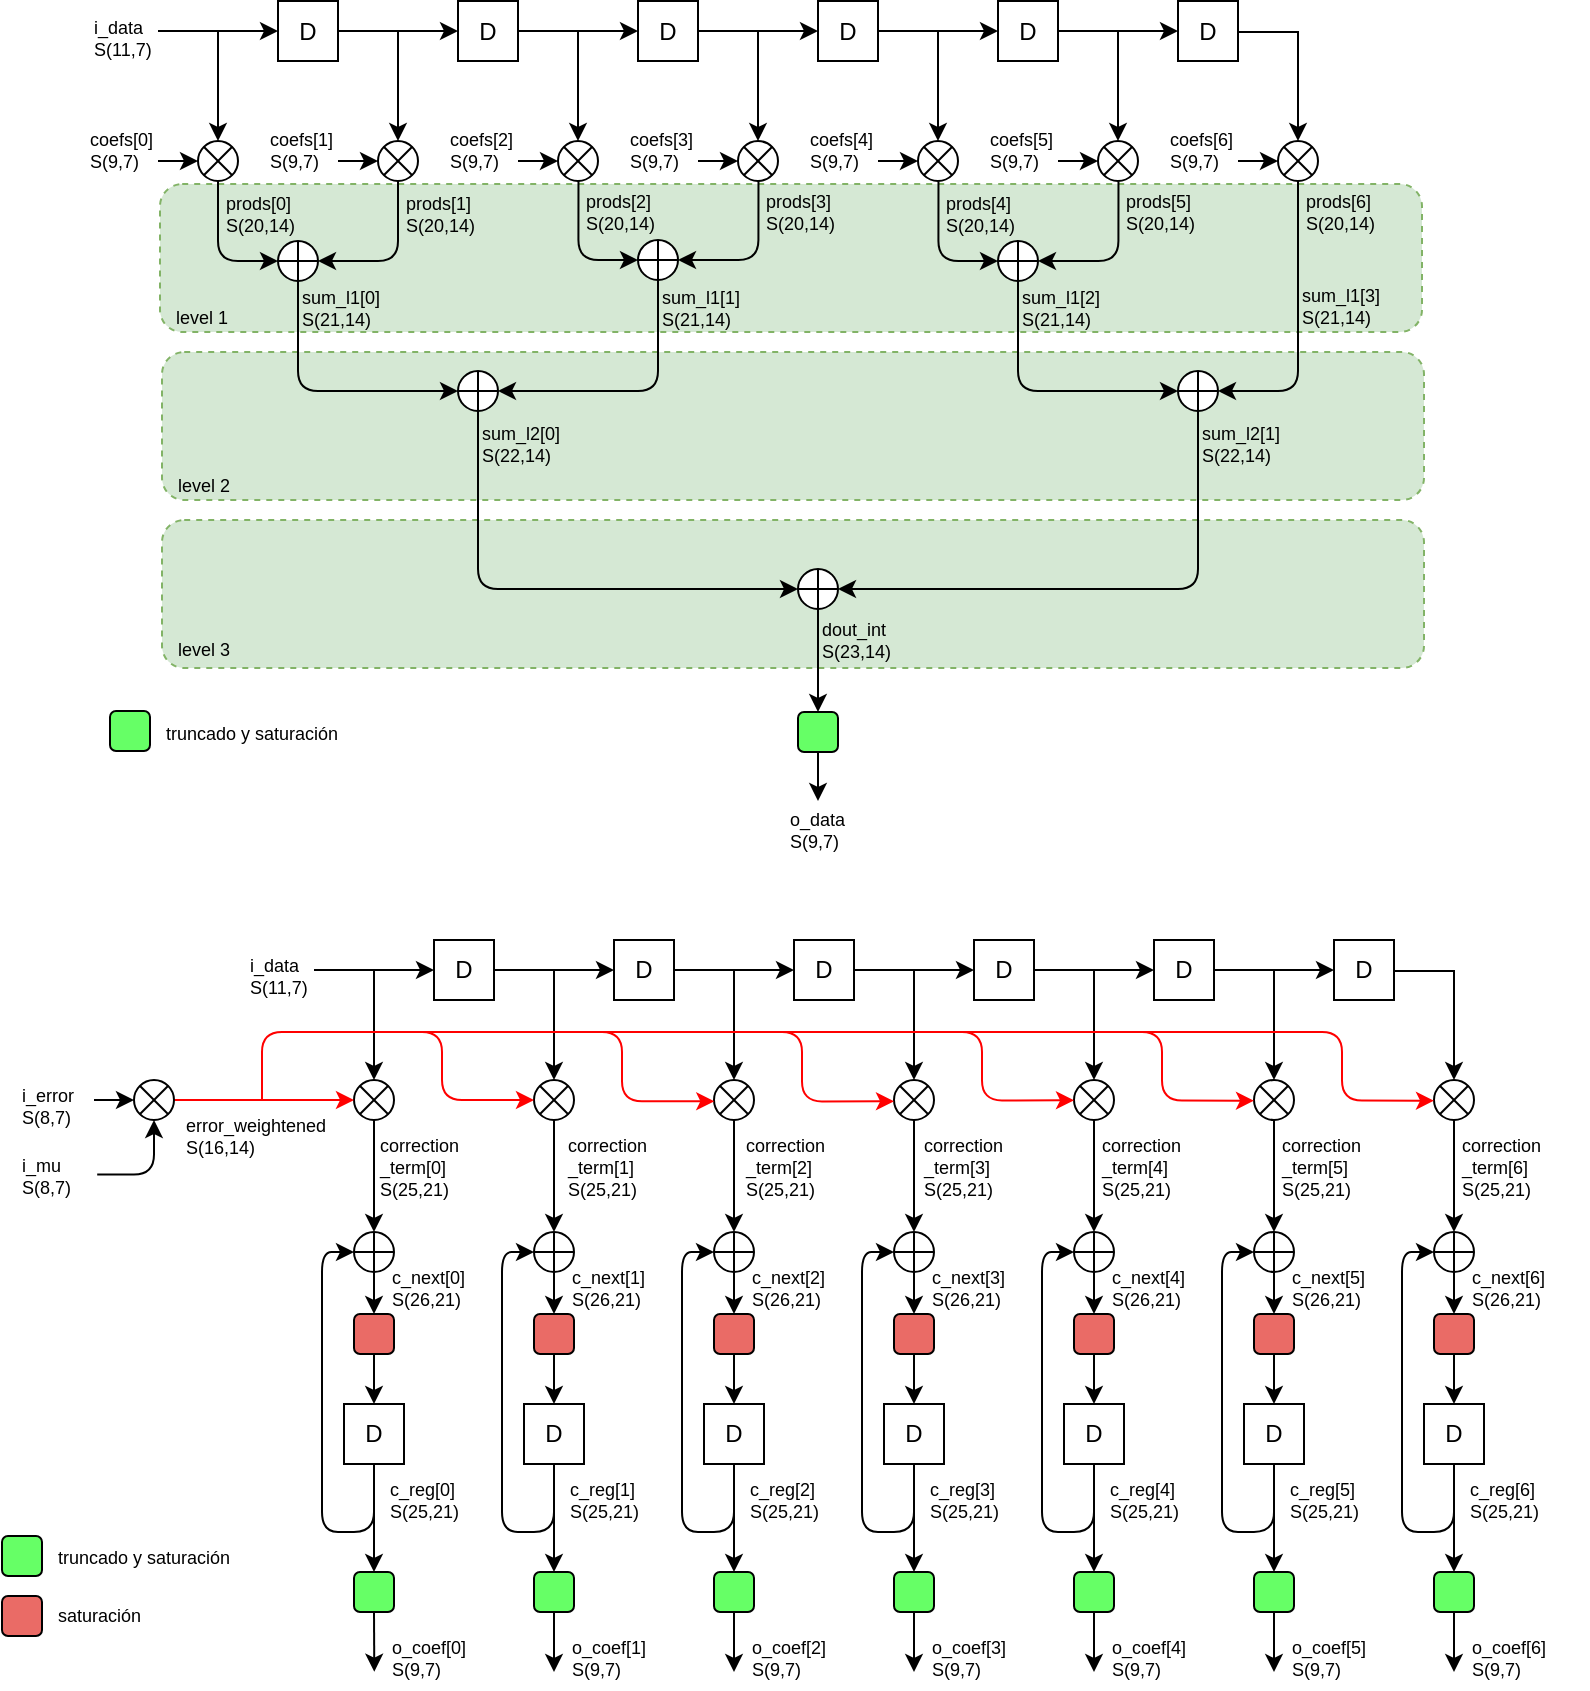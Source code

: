 <mxfile version="11.0.9" type="github"><diagram name="Page-1" id="099fd60b-425b-db50-ffb0-6b813814b670"><mxGraphModel dx="862" dy="432" grid="1" gridSize="10" guides="1" tooltips="1" connect="1" arrows="1" fold="1" page="1" pageScale="1" pageWidth="1100" pageHeight="850" background="#ffffff" math="0" shadow="0"><root><mxCell id="0"/><mxCell id="1" parent="0"/><mxCell id="XXHbOHYHGZf-tE1hRtq3-12" value="" style="rounded=1;whiteSpace=wrap;html=1;fillColor=#d5e8d4;strokeColor=#82b366;dashed=1;" vertex="1" parent="1"><mxGeometry x="210" y="284" width="631" height="74" as="geometry"/></mxCell><mxCell id="XXHbOHYHGZf-tE1hRtq3-9" value="" style="rounded=1;whiteSpace=wrap;html=1;fillColor=#d5e8d4;strokeColor=#82b366;dashed=1;" vertex="1" parent="1"><mxGeometry x="210" y="200" width="631" height="74" as="geometry"/></mxCell><mxCell id="XXHbOHYHGZf-tE1hRtq3-6" value="" style="rounded=1;whiteSpace=wrap;html=1;fillColor=#d5e8d4;strokeColor=#82b366;dashed=1;" vertex="1" parent="1"><mxGeometry x="209" y="116" width="631" height="74" as="geometry"/></mxCell><mxCell id="xc71Y2fSG3ULqE4jsVA_-2" value="D" style="rounded=0;whiteSpace=wrap;html=1;" parent="1" vertex="1"><mxGeometry x="268" y="24.5" width="30" height="30" as="geometry"/></mxCell><mxCell id="xc71Y2fSG3ULqE4jsVA_-3" value="" style="endArrow=classic;html=1;entryX=0;entryY=0.5;entryDx=0;entryDy=0;" parent="1" target="xc71Y2fSG3ULqE4jsVA_-2" edge="1"><mxGeometry width="50" height="50" relative="1" as="geometry"><mxPoint x="208" y="39.5" as="sourcePoint"/><mxPoint x="318" y="74.5" as="targetPoint"/><Array as="points"/></mxGeometry></mxCell><mxCell id="xc71Y2fSG3ULqE4jsVA_-4" value="" style="endArrow=classic;html=1;" parent="1" edge="1"><mxGeometry width="50" height="50" relative="1" as="geometry"><mxPoint x="238" y="39.5" as="sourcePoint"/><mxPoint x="238" y="94.5" as="targetPoint"/><Array as="points"><mxPoint x="238" y="39.5"/></Array></mxGeometry></mxCell><mxCell id="xc71Y2fSG3ULqE4jsVA_-5" value="" style="shape=sumEllipse;perimeter=ellipsePerimeter;whiteSpace=wrap;html=1;backgroundOutline=1;" parent="1" vertex="1"><mxGeometry x="228" y="94.5" width="20" height="20" as="geometry"/></mxCell><mxCell id="xc71Y2fSG3ULqE4jsVA_-6" value="" style="endArrow=classic;html=1;entryX=0;entryY=0.5;entryDx=0;entryDy=0;" parent="1" target="xc71Y2fSG3ULqE4jsVA_-5" edge="1"><mxGeometry width="50" height="50" relative="1" as="geometry"><mxPoint x="208" y="104.5" as="sourcePoint"/><mxPoint x="258" y="134.5" as="targetPoint"/></mxGeometry></mxCell><mxCell id="xc71Y2fSG3ULqE4jsVA_-12" value="D" style="rounded=0;whiteSpace=wrap;html=1;" parent="1" vertex="1"><mxGeometry x="358" y="24.5" width="30" height="30" as="geometry"/></mxCell><mxCell id="xc71Y2fSG3ULqE4jsVA_-13" value="" style="endArrow=classic;html=1;entryX=0;entryY=0.5;entryDx=0;entryDy=0;" parent="1" target="xc71Y2fSG3ULqE4jsVA_-12" edge="1"><mxGeometry width="50" height="50" relative="1" as="geometry"><mxPoint x="298" y="39.5" as="sourcePoint"/><mxPoint x="408" y="74.5" as="targetPoint"/><Array as="points"/></mxGeometry></mxCell><mxCell id="xc71Y2fSG3ULqE4jsVA_-14" value="" style="endArrow=classic;html=1;" parent="1" edge="1"><mxGeometry width="50" height="50" relative="1" as="geometry"><mxPoint x="328" y="39.5" as="sourcePoint"/><mxPoint x="328" y="94.5" as="targetPoint"/><Array as="points"><mxPoint x="328" y="39.5"/></Array></mxGeometry></mxCell><mxCell id="xc71Y2fSG3ULqE4jsVA_-15" value="" style="shape=sumEllipse;perimeter=ellipsePerimeter;whiteSpace=wrap;html=1;backgroundOutline=1;" parent="1" vertex="1"><mxGeometry x="318" y="94.5" width="20" height="20" as="geometry"/></mxCell><mxCell id="xc71Y2fSG3ULqE4jsVA_-16" value="" style="endArrow=classic;html=1;entryX=0;entryY=0.5;entryDx=0;entryDy=0;" parent="1" target="xc71Y2fSG3ULqE4jsVA_-15" edge="1"><mxGeometry width="50" height="50" relative="1" as="geometry"><mxPoint x="298" y="104.5" as="sourcePoint"/><mxPoint x="348" y="134.5" as="targetPoint"/></mxGeometry></mxCell><mxCell id="xc71Y2fSG3ULqE4jsVA_-17" value="D" style="rounded=0;whiteSpace=wrap;html=1;" parent="1" vertex="1"><mxGeometry x="448" y="24.5" width="30" height="30" as="geometry"/></mxCell><mxCell id="xc71Y2fSG3ULqE4jsVA_-18" value="" style="endArrow=classic;html=1;entryX=0;entryY=0.5;entryDx=0;entryDy=0;" parent="1" target="xc71Y2fSG3ULqE4jsVA_-17" edge="1"><mxGeometry width="50" height="50" relative="1" as="geometry"><mxPoint x="388" y="39.5" as="sourcePoint"/><mxPoint x="498" y="74.5" as="targetPoint"/><Array as="points"/></mxGeometry></mxCell><mxCell id="xc71Y2fSG3ULqE4jsVA_-19" value="" style="endArrow=classic;html=1;" parent="1" edge="1"><mxGeometry width="50" height="50" relative="1" as="geometry"><mxPoint x="418" y="39.5" as="sourcePoint"/><mxPoint x="418" y="94.5" as="targetPoint"/><Array as="points"><mxPoint x="418" y="39.5"/></Array></mxGeometry></mxCell><mxCell id="xc71Y2fSG3ULqE4jsVA_-20" value="" style="shape=sumEllipse;perimeter=ellipsePerimeter;whiteSpace=wrap;html=1;backgroundOutline=1;" parent="1" vertex="1"><mxGeometry x="408" y="94.5" width="20" height="20" as="geometry"/></mxCell><mxCell id="xc71Y2fSG3ULqE4jsVA_-21" value="" style="endArrow=classic;html=1;entryX=0;entryY=0.5;entryDx=0;entryDy=0;" parent="1" target="xc71Y2fSG3ULqE4jsVA_-20" edge="1"><mxGeometry width="50" height="50" relative="1" as="geometry"><mxPoint x="388" y="104.5" as="sourcePoint"/><mxPoint x="438" y="134.5" as="targetPoint"/></mxGeometry></mxCell><mxCell id="xc71Y2fSG3ULqE4jsVA_-22" value="D" style="rounded=0;whiteSpace=wrap;html=1;" parent="1" vertex="1"><mxGeometry x="538" y="24.5" width="30" height="30" as="geometry"/></mxCell><mxCell id="xc71Y2fSG3ULqE4jsVA_-23" value="" style="endArrow=classic;html=1;entryX=0;entryY=0.5;entryDx=0;entryDy=0;" parent="1" target="xc71Y2fSG3ULqE4jsVA_-22" edge="1"><mxGeometry width="50" height="50" relative="1" as="geometry"><mxPoint x="478" y="39.5" as="sourcePoint"/><mxPoint x="588" y="74.5" as="targetPoint"/><Array as="points"/></mxGeometry></mxCell><mxCell id="xc71Y2fSG3ULqE4jsVA_-24" value="" style="endArrow=classic;html=1;" parent="1" edge="1"><mxGeometry width="50" height="50" relative="1" as="geometry"><mxPoint x="508" y="39.5" as="sourcePoint"/><mxPoint x="508" y="94.5" as="targetPoint"/><Array as="points"><mxPoint x="508" y="39.5"/></Array></mxGeometry></mxCell><mxCell id="xc71Y2fSG3ULqE4jsVA_-25" value="" style="shape=sumEllipse;perimeter=ellipsePerimeter;whiteSpace=wrap;html=1;backgroundOutline=1;" parent="1" vertex="1"><mxGeometry x="498" y="94.5" width="20" height="20" as="geometry"/></mxCell><mxCell id="xc71Y2fSG3ULqE4jsVA_-26" value="" style="endArrow=classic;html=1;entryX=0;entryY=0.5;entryDx=0;entryDy=0;" parent="1" target="xc71Y2fSG3ULqE4jsVA_-25" edge="1"><mxGeometry width="50" height="50" relative="1" as="geometry"><mxPoint x="478" y="104.5" as="sourcePoint"/><mxPoint x="528" y="134.5" as="targetPoint"/></mxGeometry></mxCell><mxCell id="xc71Y2fSG3ULqE4jsVA_-27" value="D" style="rounded=0;whiteSpace=wrap;html=1;" parent="1" vertex="1"><mxGeometry x="628" y="24.5" width="30" height="30" as="geometry"/></mxCell><mxCell id="xc71Y2fSG3ULqE4jsVA_-28" value="" style="endArrow=classic;html=1;entryX=0;entryY=0.5;entryDx=0;entryDy=0;" parent="1" target="xc71Y2fSG3ULqE4jsVA_-27" edge="1"><mxGeometry width="50" height="50" relative="1" as="geometry"><mxPoint x="568" y="39.5" as="sourcePoint"/><mxPoint x="678" y="74.5" as="targetPoint"/><Array as="points"/></mxGeometry></mxCell><mxCell id="xc71Y2fSG3ULqE4jsVA_-29" value="" style="endArrow=classic;html=1;" parent="1" edge="1"><mxGeometry width="50" height="50" relative="1" as="geometry"><mxPoint x="598" y="39.5" as="sourcePoint"/><mxPoint x="598" y="94.5" as="targetPoint"/><Array as="points"><mxPoint x="598" y="39.5"/></Array></mxGeometry></mxCell><mxCell id="xc71Y2fSG3ULqE4jsVA_-30" value="" style="shape=sumEllipse;perimeter=ellipsePerimeter;whiteSpace=wrap;html=1;backgroundOutline=1;" parent="1" vertex="1"><mxGeometry x="588" y="94.5" width="20" height="20" as="geometry"/></mxCell><mxCell id="xc71Y2fSG3ULqE4jsVA_-31" value="" style="endArrow=classic;html=1;entryX=0;entryY=0.5;entryDx=0;entryDy=0;" parent="1" target="xc71Y2fSG3ULqE4jsVA_-30" edge="1"><mxGeometry width="50" height="50" relative="1" as="geometry"><mxPoint x="568" y="104.5" as="sourcePoint"/><mxPoint x="618" y="134.5" as="targetPoint"/></mxGeometry></mxCell><mxCell id="xc71Y2fSG3ULqE4jsVA_-32" value="D" style="rounded=0;whiteSpace=wrap;html=1;" parent="1" vertex="1"><mxGeometry x="718" y="24.5" width="30" height="30" as="geometry"/></mxCell><mxCell id="xc71Y2fSG3ULqE4jsVA_-33" value="" style="endArrow=classic;html=1;entryX=0;entryY=0.5;entryDx=0;entryDy=0;" parent="1" target="xc71Y2fSG3ULqE4jsVA_-32" edge="1"><mxGeometry width="50" height="50" relative="1" as="geometry"><mxPoint x="658" y="39.5" as="sourcePoint"/><mxPoint x="768" y="74.5" as="targetPoint"/><Array as="points"/></mxGeometry></mxCell><mxCell id="xc71Y2fSG3ULqE4jsVA_-34" value="" style="endArrow=classic;html=1;" parent="1" edge="1"><mxGeometry width="50" height="50" relative="1" as="geometry"><mxPoint x="688" y="39.5" as="sourcePoint"/><mxPoint x="688" y="94.5" as="targetPoint"/><Array as="points"><mxPoint x="688" y="39.5"/></Array></mxGeometry></mxCell><mxCell id="xc71Y2fSG3ULqE4jsVA_-35" value="" style="shape=sumEllipse;perimeter=ellipsePerimeter;whiteSpace=wrap;html=1;backgroundOutline=1;" parent="1" vertex="1"><mxGeometry x="678" y="94.5" width="20" height="20" as="geometry"/></mxCell><mxCell id="xc71Y2fSG3ULqE4jsVA_-36" value="" style="endArrow=classic;html=1;entryX=0;entryY=0.5;entryDx=0;entryDy=0;" parent="1" target="xc71Y2fSG3ULqE4jsVA_-35" edge="1"><mxGeometry width="50" height="50" relative="1" as="geometry"><mxPoint x="658" y="104.5" as="sourcePoint"/><mxPoint x="708" y="134.5" as="targetPoint"/></mxGeometry></mxCell><mxCell id="xc71Y2fSG3ULqE4jsVA_-44" value="" style="endArrow=classic;html=1;" parent="1" edge="1"><mxGeometry width="50" height="50" relative="1" as="geometry"><mxPoint x="778" y="39.5" as="sourcePoint"/><mxPoint x="778" y="94.5" as="targetPoint"/><Array as="points"><mxPoint x="778" y="39.5"/></Array></mxGeometry></mxCell><mxCell id="xc71Y2fSG3ULqE4jsVA_-45" value="" style="shape=sumEllipse;perimeter=ellipsePerimeter;whiteSpace=wrap;html=1;backgroundOutline=1;" parent="1" vertex="1"><mxGeometry x="768" y="94.5" width="20" height="20" as="geometry"/></mxCell><mxCell id="xc71Y2fSG3ULqE4jsVA_-46" value="" style="endArrow=classic;html=1;entryX=0;entryY=0.5;entryDx=0;entryDy=0;" parent="1" target="xc71Y2fSG3ULqE4jsVA_-45" edge="1"><mxGeometry width="50" height="50" relative="1" as="geometry"><mxPoint x="748" y="104.5" as="sourcePoint"/><mxPoint x="798" y="134.5" as="targetPoint"/></mxGeometry></mxCell><mxCell id="xc71Y2fSG3ULqE4jsVA_-48" value="&lt;div style=&quot;font-size: 9px;&quot;&gt;i_data &lt;br style=&quot;font-size: 9px;&quot;&gt;&lt;/div&gt;&lt;div style=&quot;font-size: 9px;&quot;&gt;S(11,7)&lt;/div&gt;" style="text;html=1;resizable=0;points=[];autosize=1;align=left;verticalAlign=top;spacingTop=-4;fontSize=9;" parent="1" vertex="1"><mxGeometry x="174" y="29.5" width="40" height="20" as="geometry"/></mxCell><mxCell id="xc71Y2fSG3ULqE4jsVA_-54" value="&lt;div style=&quot;font-size: 9px;&quot;&gt;coefs[0]&lt;br style=&quot;font-size: 9px;&quot;&gt;&lt;/div&gt;&lt;div style=&quot;font-size: 9px;&quot;&gt;S(9,7)&lt;/div&gt;" style="text;html=1;resizable=0;points=[];autosize=1;align=left;verticalAlign=top;spacingTop=-4;fontSize=9;" parent="1" vertex="1"><mxGeometry x="172" y="85.5" width="40" height="20" as="geometry"/></mxCell><mxCell id="xc71Y2fSG3ULqE4jsVA_-55" value="&lt;div style=&quot;font-size: 9px;&quot;&gt;coefs[1]&lt;br style=&quot;font-size: 9px;&quot;&gt;&lt;/div&gt;&lt;div style=&quot;font-size: 9px;&quot;&gt;S(9,7)&lt;/div&gt;" style="text;html=1;resizable=0;points=[];autosize=1;align=left;verticalAlign=top;spacingTop=-4;fontSize=9;" parent="1" vertex="1"><mxGeometry x="262" y="85.5" width="40" height="20" as="geometry"/></mxCell><mxCell id="xc71Y2fSG3ULqE4jsVA_-58" value="&lt;div style=&quot;font-size: 9px;&quot;&gt;coefs[2]&lt;br style=&quot;font-size: 9px;&quot;&gt;&lt;/div&gt;&lt;div style=&quot;font-size: 9px;&quot;&gt;S(9,7)&lt;/div&gt;" style="text;html=1;resizable=0;points=[];autosize=1;align=left;verticalAlign=top;spacingTop=-4;fontSize=9;" parent="1" vertex="1"><mxGeometry x="352" y="85.5" width="40" height="20" as="geometry"/></mxCell><mxCell id="xc71Y2fSG3ULqE4jsVA_-59" value="&lt;div style=&quot;font-size: 9px;&quot;&gt;coefs[3]&lt;br style=&quot;font-size: 9px;&quot;&gt;&lt;/div&gt;&lt;div style=&quot;font-size: 9px;&quot;&gt;S(9,7)&lt;/div&gt;" style="text;html=1;resizable=0;points=[];autosize=1;align=left;verticalAlign=top;spacingTop=-4;fontSize=9;" parent="1" vertex="1"><mxGeometry x="442" y="85.5" width="40" height="20" as="geometry"/></mxCell><mxCell id="xc71Y2fSG3ULqE4jsVA_-60" value="&lt;div style=&quot;font-size: 9px;&quot;&gt;coefs[4]&lt;br style=&quot;font-size: 9px;&quot;&gt;&lt;/div&gt;&lt;div style=&quot;font-size: 9px;&quot;&gt;S(9,7)&lt;/div&gt;" style="text;html=1;resizable=0;points=[];autosize=1;align=left;verticalAlign=top;spacingTop=-4;fontSize=9;" parent="1" vertex="1"><mxGeometry x="532" y="85.5" width="40" height="20" as="geometry"/></mxCell><mxCell id="xc71Y2fSG3ULqE4jsVA_-61" value="&lt;div style=&quot;font-size: 9px;&quot;&gt;coefs[5]&lt;br style=&quot;font-size: 9px;&quot;&gt;&lt;/div&gt;&lt;div style=&quot;font-size: 9px;&quot;&gt;S(9,7)&lt;/div&gt;" style="text;html=1;resizable=0;points=[];autosize=1;align=left;verticalAlign=top;spacingTop=-4;fontSize=9;" parent="1" vertex="1"><mxGeometry x="622" y="85.5" width="40" height="20" as="geometry"/></mxCell><mxCell id="xc71Y2fSG3ULqE4jsVA_-62" value="&lt;div style=&quot;font-size: 9px;&quot;&gt;coefs[6]&lt;br style=&quot;font-size: 9px;&quot;&gt;&lt;/div&gt;&lt;div style=&quot;font-size: 9px;&quot;&gt;S(9,7)&lt;/div&gt;" style="text;html=1;resizable=0;points=[];autosize=1;align=left;verticalAlign=top;spacingTop=-4;fontSize=9;" parent="1" vertex="1"><mxGeometry x="712" y="85.5" width="40" height="20" as="geometry"/></mxCell><mxCell id="xc71Y2fSG3ULqE4jsVA_-72" value="" style="endArrow=none;html=1;fontSize=6;entryX=1;entryY=0.5;entryDx=0;entryDy=0;" parent="1" edge="1"><mxGeometry width="50" height="50" relative="1" as="geometry"><mxPoint x="777.5" y="40" as="sourcePoint"/><mxPoint x="747.5" y="40" as="targetPoint"/></mxGeometry></mxCell><mxCell id="xc71Y2fSG3ULqE4jsVA_-75" value="" style="shape=orEllipse;perimeter=ellipsePerimeter;whiteSpace=wrap;html=1;backgroundOutline=1;fontSize=6;" parent="1" vertex="1"><mxGeometry x="268" y="144.5" width="20" height="20" as="geometry"/></mxCell><mxCell id="xc71Y2fSG3ULqE4jsVA_-76" value="" style="edgeStyle=segmentEdgeStyle;endArrow=classic;html=1;fontSize=6;exitX=0.5;exitY=1;exitDx=0;exitDy=0;entryX=0;entryY=0.5;entryDx=0;entryDy=0;" parent="1" source="xc71Y2fSG3ULqE4jsVA_-5" target="xc71Y2fSG3ULqE4jsVA_-75" edge="1"><mxGeometry width="50" height="50" relative="1" as="geometry"><mxPoint x="208" y="234.5" as="sourcePoint"/><mxPoint x="258" y="184.5" as="targetPoint"/><Array as="points"><mxPoint x="238" y="154.5"/></Array></mxGeometry></mxCell><mxCell id="xc71Y2fSG3ULqE4jsVA_-78" value="" style="edgeStyle=segmentEdgeStyle;endArrow=classic;html=1;fontSize=6;entryX=1;entryY=0.5;entryDx=0;entryDy=0;exitX=0.5;exitY=1;exitDx=0;exitDy=0;" parent="1" source="xc71Y2fSG3ULqE4jsVA_-15" target="xc71Y2fSG3ULqE4jsVA_-75" edge="1"><mxGeometry width="50" height="50" relative="1" as="geometry"><mxPoint x="208" y="234.5" as="sourcePoint"/><mxPoint x="258" y="184.5" as="targetPoint"/><Array as="points"><mxPoint x="328" y="154.5"/></Array></mxGeometry></mxCell><mxCell id="xc71Y2fSG3ULqE4jsVA_-80" value="" style="shape=orEllipse;perimeter=ellipsePerimeter;whiteSpace=wrap;html=1;backgroundOutline=1;fontSize=6;" parent="1" vertex="1"><mxGeometry x="448" y="144" width="20" height="20" as="geometry"/></mxCell><mxCell id="xc71Y2fSG3ULqE4jsVA_-81" value="" style="edgeStyle=segmentEdgeStyle;endArrow=classic;html=1;fontSize=6;exitX=0.5;exitY=1;exitDx=0;exitDy=0;entryX=0;entryY=0.5;entryDx=0;entryDy=0;" parent="1" target="xc71Y2fSG3ULqE4jsVA_-80" edge="1"><mxGeometry width="50" height="50" relative="1" as="geometry"><mxPoint x="418.238" y="114.19" as="sourcePoint"/><mxPoint x="438" y="184" as="targetPoint"/><Array as="points"><mxPoint x="418" y="154"/></Array></mxGeometry></mxCell><mxCell id="xc71Y2fSG3ULqE4jsVA_-82" value="" style="edgeStyle=segmentEdgeStyle;endArrow=classic;html=1;fontSize=6;entryX=1;entryY=0.5;entryDx=0;entryDy=0;exitX=0.5;exitY=1;exitDx=0;exitDy=0;" parent="1" target="xc71Y2fSG3ULqE4jsVA_-80" edge="1"><mxGeometry width="50" height="50" relative="1" as="geometry"><mxPoint x="508.238" y="114.19" as="sourcePoint"/><mxPoint x="438" y="184" as="targetPoint"/><Array as="points"><mxPoint x="508" y="154"/></Array></mxGeometry></mxCell><mxCell id="xc71Y2fSG3ULqE4jsVA_-84" value="" style="shape=orEllipse;perimeter=ellipsePerimeter;whiteSpace=wrap;html=1;backgroundOutline=1;fontSize=6;" parent="1" vertex="1"><mxGeometry x="628" y="144.5" width="20" height="20" as="geometry"/></mxCell><mxCell id="xc71Y2fSG3ULqE4jsVA_-85" value="" style="edgeStyle=segmentEdgeStyle;endArrow=classic;html=1;fontSize=6;exitX=0.5;exitY=1;exitDx=0;exitDy=0;entryX=0;entryY=0.5;entryDx=0;entryDy=0;" parent="1" target="xc71Y2fSG3ULqE4jsVA_-84" edge="1"><mxGeometry width="50" height="50" relative="1" as="geometry"><mxPoint x="598.238" y="114.69" as="sourcePoint"/><mxPoint x="618" y="184.5" as="targetPoint"/><Array as="points"><mxPoint x="598" y="154.5"/></Array></mxGeometry></mxCell><mxCell id="xc71Y2fSG3ULqE4jsVA_-86" value="" style="edgeStyle=segmentEdgeStyle;endArrow=classic;html=1;fontSize=6;entryX=1;entryY=0.5;entryDx=0;entryDy=0;exitX=0.5;exitY=1;exitDx=0;exitDy=0;" parent="1" target="xc71Y2fSG3ULqE4jsVA_-84" edge="1"><mxGeometry width="50" height="50" relative="1" as="geometry"><mxPoint x="688.238" y="114.69" as="sourcePoint"/><mxPoint x="618" y="184.5" as="targetPoint"/><Array as="points"><mxPoint x="688" y="154.5"/></Array></mxGeometry></mxCell><mxCell id="xc71Y2fSG3ULqE4jsVA_-89" value="" style="shape=orEllipse;perimeter=ellipsePerimeter;whiteSpace=wrap;html=1;backgroundOutline=1;fontSize=6;" parent="1" vertex="1"><mxGeometry x="358" y="209.5" width="20" height="20" as="geometry"/></mxCell><mxCell id="xc71Y2fSG3ULqE4jsVA_-90" value="" style="edgeStyle=segmentEdgeStyle;endArrow=classic;html=1;fontSize=6;exitX=0.5;exitY=1;exitDx=0;exitDy=0;entryX=0;entryY=0.5;entryDx=0;entryDy=0;" parent="1" source="xc71Y2fSG3ULqE4jsVA_-75" target="xc71Y2fSG3ULqE4jsVA_-89" edge="1"><mxGeometry width="50" height="50" relative="1" as="geometry"><mxPoint x="328" y="214.5" as="sourcePoint"/><mxPoint x="348" y="284.5" as="targetPoint"/><Array as="points"><mxPoint x="278" y="220"/></Array></mxGeometry></mxCell><mxCell id="xc71Y2fSG3ULqE4jsVA_-91" value="" style="edgeStyle=segmentEdgeStyle;endArrow=classic;html=1;fontSize=6;entryX=1;entryY=0.5;entryDx=0;entryDy=0;exitX=0.5;exitY=1;exitDx=0;exitDy=0;" parent="1" source="xc71Y2fSG3ULqE4jsVA_-80" target="xc71Y2fSG3ULqE4jsVA_-89" edge="1"><mxGeometry width="50" height="50" relative="1" as="geometry"><mxPoint x="418" y="214.5" as="sourcePoint"/><mxPoint x="348" y="284.5" as="targetPoint"/><Array as="points"><mxPoint x="458" y="220"/></Array></mxGeometry></mxCell><mxCell id="xc71Y2fSG3ULqE4jsVA_-105" value="" style="shape=orEllipse;perimeter=ellipsePerimeter;whiteSpace=wrap;html=1;backgroundOutline=1;fontSize=6;" parent="1" vertex="1"><mxGeometry x="718" y="209.5" width="20" height="20" as="geometry"/></mxCell><mxCell id="xc71Y2fSG3ULqE4jsVA_-107" value="" style="edgeStyle=segmentEdgeStyle;endArrow=classic;html=1;fontSize=6;entryX=1;entryY=0.5;entryDx=0;entryDy=0;exitX=0.5;exitY=1;exitDx=0;exitDy=0;" parent="1" source="xc71Y2fSG3ULqE4jsVA_-45" target="xc71Y2fSG3ULqE4jsVA_-105" edge="1"><mxGeometry width="50" height="50" relative="1" as="geometry"><mxPoint x="818" y="164.5" as="sourcePoint"/><mxPoint x="708" y="284.5" as="targetPoint"/><Array as="points"><mxPoint x="778" y="220"/></Array></mxGeometry></mxCell><mxCell id="xc71Y2fSG3ULqE4jsVA_-109" value="" style="edgeStyle=segmentEdgeStyle;endArrow=classic;html=1;fontSize=6;entryX=0;entryY=0.5;entryDx=0;entryDy=0;exitX=0.5;exitY=1;exitDx=0;exitDy=0;" parent="1" source="xc71Y2fSG3ULqE4jsVA_-84" target="xc71Y2fSG3ULqE4jsVA_-105" edge="1"><mxGeometry width="50" height="50" relative="1" as="geometry"><mxPoint x="638" y="234.5" as="sourcePoint"/><mxPoint x="648" y="334.5" as="targetPoint"/><Array as="points"><mxPoint x="638" y="220"/></Array></mxGeometry></mxCell><mxCell id="xc71Y2fSG3ULqE4jsVA_-113" style="edgeStyle=elbowEdgeStyle;rounded=0;orthogonalLoop=1;jettySize=auto;html=1;fontSize=6;entryX=0.5;entryY=0;entryDx=0;entryDy=0;" parent="1" source="xc71Y2fSG3ULqE4jsVA_-110" edge="1" target="XXHbOHYHGZf-tE1hRtq3-5"><mxGeometry relative="1" as="geometry"><mxPoint x="538" y="374.5" as="targetPoint"/></mxGeometry></mxCell><mxCell id="xc71Y2fSG3ULqE4jsVA_-110" value="" style="shape=orEllipse;perimeter=ellipsePerimeter;whiteSpace=wrap;html=1;backgroundOutline=1;fontSize=6;" parent="1" vertex="1"><mxGeometry x="528" y="308.5" width="20" height="20" as="geometry"/></mxCell><mxCell id="xc71Y2fSG3ULqE4jsVA_-111" value="" style="edgeStyle=segmentEdgeStyle;endArrow=classic;html=1;fontSize=6;entryX=0;entryY=0.5;entryDx=0;entryDy=0;exitX=0.5;exitY=1;exitDx=0;exitDy=0;" parent="1" source="xc71Y2fSG3ULqE4jsVA_-89" target="xc71Y2fSG3ULqE4jsVA_-110" edge="1"><mxGeometry width="50" height="50" relative="1" as="geometry"><mxPoint x="178" y="404.5" as="sourcePoint"/><mxPoint x="228" y="354.5" as="targetPoint"/><Array as="points"><mxPoint x="368" y="318.5"/></Array></mxGeometry></mxCell><mxCell id="xc71Y2fSG3ULqE4jsVA_-112" value="" style="edgeStyle=segmentEdgeStyle;endArrow=classic;html=1;fontSize=6;entryX=1;entryY=0.5;entryDx=0;entryDy=0;exitX=0.5;exitY=1;exitDx=0;exitDy=0;" parent="1" source="xc71Y2fSG3ULqE4jsVA_-105" target="xc71Y2fSG3ULqE4jsVA_-110" edge="1"><mxGeometry width="50" height="50" relative="1" as="geometry"><mxPoint x="458" y="318.5" as="sourcePoint"/><mxPoint x="618" y="372.5" as="targetPoint"/><Array as="points"><mxPoint x="728" y="318.5"/></Array></mxGeometry></mxCell><mxCell id="WWG9YgA6vT6kf5dScbc2-1" value="&lt;div style=&quot;font-size: 9px;&quot;&gt;prods[0]&lt;br style=&quot;font-size: 9px;&quot;&gt;&lt;/div&gt;&lt;div style=&quot;font-size: 9px;&quot;&gt;S(20,14)&lt;/div&gt;" style="text;html=1;resizable=0;points=[];autosize=1;align=left;verticalAlign=top;spacingTop=-4;fontSize=9;" parent="1" vertex="1"><mxGeometry x="240" y="117.5" width="40" height="20" as="geometry"/></mxCell><mxCell id="WWG9YgA6vT6kf5dScbc2-2" value="&lt;div style=&quot;font-size: 9px;&quot;&gt;prods[1]&lt;br style=&quot;font-size: 9px;&quot;&gt;&lt;/div&gt;&lt;div style=&quot;font-size: 9px;&quot;&gt;S(20,14)&lt;/div&gt;" style="text;html=1;resizable=0;points=[];autosize=1;align=left;verticalAlign=top;spacingTop=-4;fontSize=9;" parent="1" vertex="1"><mxGeometry x="330" y="117.5" width="40" height="20" as="geometry"/></mxCell><mxCell id="WWG9YgA6vT6kf5dScbc2-3" value="&lt;div style=&quot;font-size: 9px;&quot;&gt;prods[2]&lt;br style=&quot;font-size: 9px;&quot;&gt;&lt;/div&gt;&lt;div style=&quot;font-size: 9px;&quot;&gt;S(20,14)&lt;/div&gt;" style="text;html=1;resizable=0;points=[];autosize=1;align=left;verticalAlign=top;spacingTop=-4;fontSize=9;" parent="1" vertex="1"><mxGeometry x="420" y="117" width="40" height="20" as="geometry"/></mxCell><mxCell id="WWG9YgA6vT6kf5dScbc2-4" value="&lt;div style=&quot;font-size: 9px;&quot;&gt;prods[3]&lt;br style=&quot;font-size: 9px;&quot;&gt;&lt;/div&gt;&lt;div style=&quot;font-size: 9px;&quot;&gt;S(20,14)&lt;/div&gt;" style="text;html=1;resizable=0;points=[];autosize=1;align=left;verticalAlign=top;spacingTop=-4;fontSize=9;" parent="1" vertex="1"><mxGeometry x="510" y="117" width="40" height="20" as="geometry"/></mxCell><mxCell id="WWG9YgA6vT6kf5dScbc2-5" value="&lt;div style=&quot;font-size: 9px;&quot;&gt;prods[4]&lt;br style=&quot;font-size: 9px;&quot;&gt;&lt;/div&gt;&lt;div style=&quot;font-size: 9px;&quot;&gt;S(20,14)&lt;/div&gt;" style="text;html=1;resizable=0;points=[];autosize=1;align=left;verticalAlign=top;spacingTop=-4;fontSize=9;" parent="1" vertex="1"><mxGeometry x="600" y="117.5" width="40" height="20" as="geometry"/></mxCell><mxCell id="WWG9YgA6vT6kf5dScbc2-6" value="&lt;div style=&quot;font-size: 9px;&quot;&gt;prods[5]&lt;br style=&quot;font-size: 9px;&quot;&gt;&lt;/div&gt;&lt;div style=&quot;font-size: 9px;&quot;&gt;S(20,14)&lt;/div&gt;" style="text;html=1;resizable=0;points=[];autosize=1;align=left;verticalAlign=top;spacingTop=-4;fontSize=9;" parent="1" vertex="1"><mxGeometry x="690" y="117" width="40" height="20" as="geometry"/></mxCell><mxCell id="WWG9YgA6vT6kf5dScbc2-7" value="&lt;div style=&quot;font-size: 9px;&quot;&gt;prods[6]&lt;br style=&quot;font-size: 9px;&quot;&gt;&lt;/div&gt;&lt;div style=&quot;font-size: 9px;&quot;&gt;S(20,14)&lt;/div&gt;" style="text;html=1;resizable=0;points=[];autosize=1;align=left;verticalAlign=top;spacingTop=-4;fontSize=9;" parent="1" vertex="1"><mxGeometry x="780" y="117" width="40" height="20" as="geometry"/></mxCell><mxCell id="WWG9YgA6vT6kf5dScbc2-8" value="&lt;div style=&quot;font-size: 9px;&quot;&gt;sum_l1[0]&lt;br style=&quot;font-size: 9px;&quot;&gt;&lt;/div&gt;&lt;div style=&quot;font-size: 9px;&quot;&gt;S(21,14)&lt;/div&gt;" style="text;html=1;resizable=0;points=[];autosize=1;align=left;verticalAlign=top;spacingTop=-4;fontSize=9;" parent="1" vertex="1"><mxGeometry x="278" y="164.5" width="50" height="20" as="geometry"/></mxCell><mxCell id="WWG9YgA6vT6kf5dScbc2-9" value="&lt;div style=&quot;font-size: 9px;&quot;&gt;sum_l1[1]&lt;br style=&quot;font-size: 9px;&quot;&gt;&lt;/div&gt;&lt;div style=&quot;font-size: 9px;&quot;&gt;S(21,14)&lt;/div&gt;" style="text;html=1;resizable=0;points=[];autosize=1;align=left;verticalAlign=top;spacingTop=-4;fontSize=9;" parent="1" vertex="1"><mxGeometry x="458" y="164.5" width="50" height="20" as="geometry"/></mxCell><mxCell id="WWG9YgA6vT6kf5dScbc2-10" value="&lt;div style=&quot;font-size: 9px;&quot;&gt;sum_l1[2]&lt;br style=&quot;font-size: 9px;&quot;&gt;&lt;/div&gt;&lt;div style=&quot;font-size: 9px;&quot;&gt;S(21,14)&lt;/div&gt;" style="text;html=1;resizable=0;points=[];autosize=1;align=left;verticalAlign=top;spacingTop=-4;fontSize=9;" parent="1" vertex="1"><mxGeometry x="638" y="164.5" width="50" height="20" as="geometry"/></mxCell><mxCell id="WWG9YgA6vT6kf5dScbc2-11" value="&lt;div style=&quot;font-size: 9px;&quot;&gt;sum_l1[3]&lt;br style=&quot;font-size: 9px;&quot;&gt;&lt;/div&gt;&lt;div style=&quot;font-size: 9px;&quot;&gt;S(21,14)&lt;/div&gt;" style="text;html=1;resizable=0;points=[];autosize=1;align=left;verticalAlign=top;spacingTop=-4;fontSize=9;" parent="1" vertex="1"><mxGeometry x="778" y="164" width="50" height="20" as="geometry"/></mxCell><mxCell id="WWG9YgA6vT6kf5dScbc2-12" value="&lt;div style=&quot;font-size: 9px;&quot;&gt;sum_l2[0]&lt;br style=&quot;font-size: 9px;&quot;&gt;&lt;/div&gt;&lt;div style=&quot;font-size: 9px;&quot;&gt;S(22,14)&lt;/div&gt;" style="text;html=1;resizable=0;points=[];autosize=1;align=left;verticalAlign=top;spacingTop=-4;fontSize=9;" parent="1" vertex="1"><mxGeometry x="368" y="232.5" width="50" height="20" as="geometry"/></mxCell><mxCell id="WWG9YgA6vT6kf5dScbc2-13" value="&lt;div style=&quot;font-size: 9px;&quot;&gt;sum_l2[1]&lt;br style=&quot;font-size: 9px;&quot;&gt;&lt;/div&gt;&lt;div style=&quot;font-size: 9px;&quot;&gt;S(22,14)&lt;/div&gt;" style="text;html=1;resizable=0;points=[];autosize=1;align=left;verticalAlign=top;spacingTop=-4;fontSize=9;" parent="1" vertex="1"><mxGeometry x="728" y="232.5" width="50" height="20" as="geometry"/></mxCell><mxCell id="WWG9YgA6vT6kf5dScbc2-14" value="&lt;div style=&quot;font-size: 9px;&quot;&gt;dout_int&lt;br style=&quot;font-size: 9px;&quot;&gt;&lt;/div&gt;&lt;div style=&quot;font-size: 9px;&quot;&gt;S(23,14)&lt;/div&gt;" style="text;html=1;resizable=0;points=[];autosize=1;align=left;verticalAlign=top;spacingTop=-4;fontSize=9;" parent="1" vertex="1"><mxGeometry x="538" y="330.5" width="40" height="20" as="geometry"/></mxCell><mxCell id="WWG9YgA6vT6kf5dScbc2-16" value="" style="endArrow=classic;html=1;exitX=0.5;exitY=1;exitDx=0;exitDy=0;entryX=0.4;entryY=-0.05;entryDx=0;entryDy=0;entryPerimeter=0;exitPerimeter=0;" parent="1" source="XXHbOHYHGZf-tE1hRtq3-5" target="WWG9YgA6vT6kf5dScbc2-17" edge="1"><mxGeometry width="50" height="50" relative="1" as="geometry"><mxPoint x="538" y="404.5" as="sourcePoint"/><mxPoint x="538" y="414.5" as="targetPoint"/></mxGeometry></mxCell><mxCell id="WWG9YgA6vT6kf5dScbc2-17" value="&lt;div style=&quot;font-size: 9px;&quot;&gt;o_data&lt;br style=&quot;font-size: 9px;&quot;&gt;&lt;/div&gt;&lt;div style=&quot;font-size: 9px;&quot;&gt;S(9,7)&lt;/div&gt;" style="text;html=1;resizable=0;points=[];autosize=1;align=left;verticalAlign=top;spacingTop=-4;fontSize=9;" parent="1" vertex="1"><mxGeometry x="522" y="425.5" width="40" height="20" as="geometry"/></mxCell><mxCell id="I7S-5G-hyYuja_NKJrpl-1" value="D" style="rounded=0;whiteSpace=wrap;html=1;" parent="1" vertex="1"><mxGeometry x="346" y="494" width="30" height="30" as="geometry"/></mxCell><mxCell id="I7S-5G-hyYuja_NKJrpl-2" value="" style="endArrow=classic;html=1;entryX=0;entryY=0.5;entryDx=0;entryDy=0;" parent="1" target="I7S-5G-hyYuja_NKJrpl-1" edge="1"><mxGeometry width="50" height="50" relative="1" as="geometry"><mxPoint x="286" y="509" as="sourcePoint"/><mxPoint x="396" y="544" as="targetPoint"/><Array as="points"/></mxGeometry></mxCell><mxCell id="I7S-5G-hyYuja_NKJrpl-3" value="" style="endArrow=classic;html=1;" parent="1" edge="1"><mxGeometry width="50" height="50" relative="1" as="geometry"><mxPoint x="316" y="509" as="sourcePoint"/><mxPoint x="316" y="564" as="targetPoint"/><Array as="points"><mxPoint x="316" y="509"/></Array></mxGeometry></mxCell><mxCell id="I7S-5G-hyYuja_NKJrpl-4" value="" style="shape=sumEllipse;perimeter=ellipsePerimeter;whiteSpace=wrap;html=1;backgroundOutline=1;" parent="1" vertex="1"><mxGeometry x="306" y="564" width="20" height="20" as="geometry"/></mxCell><mxCell id="I7S-5G-hyYuja_NKJrpl-5" value="" style="endArrow=classic;html=1;entryX=0;entryY=0.5;entryDx=0;entryDy=0;exitX=1;exitY=0.5;exitDx=0;exitDy=0;fillColor=#f8cecc;strokeColor=#FF0000;" parent="1" source="I7S-5G-hyYuja_NKJrpl-81" target="I7S-5G-hyYuja_NKJrpl-4" edge="1"><mxGeometry width="50" height="50" relative="1" as="geometry"><mxPoint x="250" y="574" as="sourcePoint"/><mxPoint x="270" y="574" as="targetPoint"/></mxGeometry></mxCell><mxCell id="I7S-5G-hyYuja_NKJrpl-6" value="D" style="rounded=0;whiteSpace=wrap;html=1;" parent="1" vertex="1"><mxGeometry x="436" y="494" width="30" height="30" as="geometry"/></mxCell><mxCell id="I7S-5G-hyYuja_NKJrpl-7" value="" style="endArrow=classic;html=1;entryX=0;entryY=0.5;entryDx=0;entryDy=0;" parent="1" target="I7S-5G-hyYuja_NKJrpl-6" edge="1"><mxGeometry width="50" height="50" relative="1" as="geometry"><mxPoint x="376" y="509" as="sourcePoint"/><mxPoint x="486" y="544" as="targetPoint"/><Array as="points"/></mxGeometry></mxCell><mxCell id="I7S-5G-hyYuja_NKJrpl-8" value="" style="endArrow=classic;html=1;" parent="1" edge="1"><mxGeometry width="50" height="50" relative="1" as="geometry"><mxPoint x="406" y="509" as="sourcePoint"/><mxPoint x="406" y="564" as="targetPoint"/><Array as="points"><mxPoint x="406" y="509"/></Array></mxGeometry></mxCell><mxCell id="I7S-5G-hyYuja_NKJrpl-9" value="" style="shape=sumEllipse;perimeter=ellipsePerimeter;whiteSpace=wrap;html=1;backgroundOutline=1;" parent="1" vertex="1"><mxGeometry x="396" y="564" width="20" height="20" as="geometry"/></mxCell><mxCell id="I7S-5G-hyYuja_NKJrpl-11" value="D" style="rounded=0;whiteSpace=wrap;html=1;" parent="1" vertex="1"><mxGeometry x="526" y="494" width="30" height="30" as="geometry"/></mxCell><mxCell id="I7S-5G-hyYuja_NKJrpl-12" value="" style="endArrow=classic;html=1;entryX=0;entryY=0.5;entryDx=0;entryDy=0;" parent="1" target="I7S-5G-hyYuja_NKJrpl-11" edge="1"><mxGeometry width="50" height="50" relative="1" as="geometry"><mxPoint x="466" y="509" as="sourcePoint"/><mxPoint x="576" y="544" as="targetPoint"/><Array as="points"/></mxGeometry></mxCell><mxCell id="I7S-5G-hyYuja_NKJrpl-13" value="" style="endArrow=classic;html=1;" parent="1" edge="1"><mxGeometry width="50" height="50" relative="1" as="geometry"><mxPoint x="496" y="509" as="sourcePoint"/><mxPoint x="496" y="564" as="targetPoint"/><Array as="points"><mxPoint x="496" y="509"/></Array></mxGeometry></mxCell><mxCell id="I7S-5G-hyYuja_NKJrpl-93" style="edgeStyle=orthogonalEdgeStyle;rounded=0;orthogonalLoop=1;jettySize=auto;html=1;exitX=0.5;exitY=1;exitDx=0;exitDy=0;fontSize=9;" parent="1" source="I7S-5G-hyYuja_NKJrpl-14" edge="1"><mxGeometry relative="1" as="geometry"><mxPoint x="496" y="640" as="targetPoint"/></mxGeometry></mxCell><mxCell id="I7S-5G-hyYuja_NKJrpl-14" value="" style="shape=sumEllipse;perimeter=ellipsePerimeter;whiteSpace=wrap;html=1;backgroundOutline=1;" parent="1" vertex="1"><mxGeometry x="486" y="564" width="20" height="20" as="geometry"/></mxCell><mxCell id="I7S-5G-hyYuja_NKJrpl-16" value="D" style="rounded=0;whiteSpace=wrap;html=1;" parent="1" vertex="1"><mxGeometry x="616" y="494" width="30" height="30" as="geometry"/></mxCell><mxCell id="I7S-5G-hyYuja_NKJrpl-17" value="" style="endArrow=classic;html=1;entryX=0;entryY=0.5;entryDx=0;entryDy=0;" parent="1" target="I7S-5G-hyYuja_NKJrpl-16" edge="1"><mxGeometry width="50" height="50" relative="1" as="geometry"><mxPoint x="556" y="509" as="sourcePoint"/><mxPoint x="666" y="544" as="targetPoint"/><Array as="points"/></mxGeometry></mxCell><mxCell id="I7S-5G-hyYuja_NKJrpl-18" value="" style="endArrow=classic;html=1;" parent="1" edge="1"><mxGeometry width="50" height="50" relative="1" as="geometry"><mxPoint x="586" y="509" as="sourcePoint"/><mxPoint x="586" y="564" as="targetPoint"/><Array as="points"><mxPoint x="586" y="509"/></Array></mxGeometry></mxCell><mxCell id="I7S-5G-hyYuja_NKJrpl-94" style="edgeStyle=orthogonalEdgeStyle;rounded=0;orthogonalLoop=1;jettySize=auto;html=1;exitX=0.5;exitY=1;exitDx=0;exitDy=0;fontSize=9;" parent="1" source="I7S-5G-hyYuja_NKJrpl-19" edge="1"><mxGeometry relative="1" as="geometry"><mxPoint x="586" y="640" as="targetPoint"/></mxGeometry></mxCell><mxCell id="I7S-5G-hyYuja_NKJrpl-19" value="" style="shape=sumEllipse;perimeter=ellipsePerimeter;whiteSpace=wrap;html=1;backgroundOutline=1;" parent="1" vertex="1"><mxGeometry x="576" y="564" width="20" height="20" as="geometry"/></mxCell><mxCell id="I7S-5G-hyYuja_NKJrpl-21" value="D" style="rounded=0;whiteSpace=wrap;html=1;" parent="1" vertex="1"><mxGeometry x="706" y="494" width="30" height="30" as="geometry"/></mxCell><mxCell id="I7S-5G-hyYuja_NKJrpl-22" value="" style="endArrow=classic;html=1;entryX=0;entryY=0.5;entryDx=0;entryDy=0;" parent="1" target="I7S-5G-hyYuja_NKJrpl-21" edge="1"><mxGeometry width="50" height="50" relative="1" as="geometry"><mxPoint x="646" y="509" as="sourcePoint"/><mxPoint x="756" y="544" as="targetPoint"/><Array as="points"/></mxGeometry></mxCell><mxCell id="I7S-5G-hyYuja_NKJrpl-23" value="" style="endArrow=classic;html=1;" parent="1" edge="1"><mxGeometry width="50" height="50" relative="1" as="geometry"><mxPoint x="676" y="509" as="sourcePoint"/><mxPoint x="676" y="564" as="targetPoint"/><Array as="points"><mxPoint x="676" y="509"/></Array></mxGeometry></mxCell><mxCell id="I7S-5G-hyYuja_NKJrpl-95" style="edgeStyle=orthogonalEdgeStyle;rounded=0;orthogonalLoop=1;jettySize=auto;html=1;exitX=0.5;exitY=1;exitDx=0;exitDy=0;fontSize=9;" parent="1" source="I7S-5G-hyYuja_NKJrpl-24" edge="1"><mxGeometry relative="1" as="geometry"><mxPoint x="676" y="640" as="targetPoint"/></mxGeometry></mxCell><mxCell id="I7S-5G-hyYuja_NKJrpl-24" value="" style="shape=sumEllipse;perimeter=ellipsePerimeter;whiteSpace=wrap;html=1;backgroundOutline=1;" parent="1" vertex="1"><mxGeometry x="666" y="564" width="20" height="20" as="geometry"/></mxCell><mxCell id="I7S-5G-hyYuja_NKJrpl-26" value="D" style="rounded=0;whiteSpace=wrap;html=1;" parent="1" vertex="1"><mxGeometry x="796" y="494" width="30" height="30" as="geometry"/></mxCell><mxCell id="I7S-5G-hyYuja_NKJrpl-27" value="" style="endArrow=classic;html=1;entryX=0;entryY=0.5;entryDx=0;entryDy=0;" parent="1" target="I7S-5G-hyYuja_NKJrpl-26" edge="1"><mxGeometry width="50" height="50" relative="1" as="geometry"><mxPoint x="736" y="509" as="sourcePoint"/><mxPoint x="846" y="544" as="targetPoint"/><Array as="points"/></mxGeometry></mxCell><mxCell id="I7S-5G-hyYuja_NKJrpl-28" value="" style="endArrow=classic;html=1;" parent="1" edge="1"><mxGeometry width="50" height="50" relative="1" as="geometry"><mxPoint x="766" y="509" as="sourcePoint"/><mxPoint x="766" y="564" as="targetPoint"/><Array as="points"><mxPoint x="766" y="509"/></Array></mxGeometry></mxCell><mxCell id="I7S-5G-hyYuja_NKJrpl-96" style="edgeStyle=orthogonalEdgeStyle;rounded=0;orthogonalLoop=1;jettySize=auto;html=1;exitX=0.5;exitY=1;exitDx=0;exitDy=0;fontSize=9;" parent="1" source="I7S-5G-hyYuja_NKJrpl-29" edge="1"><mxGeometry relative="1" as="geometry"><mxPoint x="766" y="640" as="targetPoint"/></mxGeometry></mxCell><mxCell id="I7S-5G-hyYuja_NKJrpl-29" value="" style="shape=sumEllipse;perimeter=ellipsePerimeter;whiteSpace=wrap;html=1;backgroundOutline=1;" parent="1" vertex="1"><mxGeometry x="756" y="564" width="20" height="20" as="geometry"/></mxCell><mxCell id="I7S-5G-hyYuja_NKJrpl-31" value="" style="endArrow=classic;html=1;" parent="1" edge="1"><mxGeometry width="50" height="50" relative="1" as="geometry"><mxPoint x="856" y="509" as="sourcePoint"/><mxPoint x="856" y="564" as="targetPoint"/><Array as="points"><mxPoint x="856" y="509"/></Array></mxGeometry></mxCell><mxCell id="I7S-5G-hyYuja_NKJrpl-97" style="edgeStyle=orthogonalEdgeStyle;rounded=0;orthogonalLoop=1;jettySize=auto;html=1;exitX=0.5;exitY=1;exitDx=0;exitDy=0;fontSize=9;" parent="1" source="I7S-5G-hyYuja_NKJrpl-32" edge="1"><mxGeometry relative="1" as="geometry"><mxPoint x="856" y="640" as="targetPoint"/></mxGeometry></mxCell><mxCell id="I7S-5G-hyYuja_NKJrpl-32" value="" style="shape=sumEllipse;perimeter=ellipsePerimeter;whiteSpace=wrap;html=1;backgroundOutline=1;" parent="1" vertex="1"><mxGeometry x="846" y="564" width="20" height="20" as="geometry"/></mxCell><mxCell id="I7S-5G-hyYuja_NKJrpl-34" value="&lt;div style=&quot;font-size: 9px;&quot;&gt;i_data &lt;br style=&quot;font-size: 9px;&quot;&gt;&lt;/div&gt;&lt;div style=&quot;font-size: 9px;&quot;&gt;S(11,7)&lt;/div&gt;" style="text;html=1;resizable=0;points=[];autosize=1;align=left;verticalAlign=top;spacingTop=-4;fontSize=9;" parent="1" vertex="1"><mxGeometry x="252" y="499" width="40" height="20" as="geometry"/></mxCell><mxCell id="I7S-5G-hyYuja_NKJrpl-35" value="&lt;div&gt;i_error&lt;/div&gt;&lt;div&gt;S(8,7)&lt;br&gt;&lt;/div&gt;" style="text;html=1;resizable=0;points=[];autosize=1;align=left;verticalAlign=top;spacingTop=-4;fontSize=9;" parent="1" vertex="1"><mxGeometry x="138" y="564" width="50" height="20" as="geometry"/></mxCell><mxCell id="I7S-5G-hyYuja_NKJrpl-42" value="" style="endArrow=none;html=1;fontSize=6;entryX=1;entryY=0.5;entryDx=0;entryDy=0;" parent="1" edge="1"><mxGeometry width="50" height="50" relative="1" as="geometry"><mxPoint x="855.5" y="509.5" as="sourcePoint"/><mxPoint x="825.5" y="509.5" as="targetPoint"/></mxGeometry></mxCell><mxCell id="I7S-5G-hyYuja_NKJrpl-44" value="" style="edgeStyle=segmentEdgeStyle;endArrow=classic;html=1;fontSize=6;exitX=0.5;exitY=1;exitDx=0;exitDy=0;" parent="1" source="I7S-5G-hyYuja_NKJrpl-4" edge="1"><mxGeometry width="50" height="50" relative="1" as="geometry"><mxPoint x="286" y="704" as="sourcePoint"/><mxPoint x="316" y="640" as="targetPoint"/><Array as="points"><mxPoint x="316" y="624"/></Array></mxGeometry></mxCell><mxCell id="I7S-5G-hyYuja_NKJrpl-45" value="" style="edgeStyle=segmentEdgeStyle;endArrow=classic;html=1;fontSize=6;exitX=0.5;exitY=1;exitDx=0;exitDy=0;" parent="1" source="I7S-5G-hyYuja_NKJrpl-9" edge="1"><mxGeometry width="50" height="50" relative="1" as="geometry"><mxPoint x="286" y="704" as="sourcePoint"/><mxPoint x="406" y="640" as="targetPoint"/><Array as="points"><mxPoint x="406" y="624"/></Array></mxGeometry></mxCell><mxCell id="I7S-5G-hyYuja_NKJrpl-120" style="edgeStyle=orthogonalEdgeStyle;rounded=0;orthogonalLoop=1;jettySize=auto;html=1;exitX=0.5;exitY=1;exitDx=0;exitDy=0;fontSize=9;" parent="1" source="I7S-5G-hyYuja_NKJrpl-59" target="I7S-5G-hyYuja_NKJrpl-116" edge="1"><mxGeometry relative="1" as="geometry"/></mxCell><mxCell id="I7S-5G-hyYuja_NKJrpl-59" value="" style="shape=orEllipse;perimeter=ellipsePerimeter;whiteSpace=wrap;html=1;backgroundOutline=1;fontSize=6;" parent="1" vertex="1"><mxGeometry x="306" y="640" width="20" height="20" as="geometry"/></mxCell><mxCell id="I7S-5G-hyYuja_NKJrpl-62" value="&lt;div style=&quot;font-size: 9px&quot;&gt;correction&lt;/div&gt;&lt;div style=&quot;font-size: 9px&quot;&gt;_term[0]&lt;br style=&quot;font-size: 9px&quot;&gt;&lt;/div&gt;&lt;div style=&quot;font-size: 9px&quot;&gt;S(25,21)&lt;/div&gt;" style="text;html=1;resizable=0;points=[];autosize=1;align=left;verticalAlign=top;spacingTop=-4;fontSize=9;" parent="1" vertex="1"><mxGeometry x="317" y="589" width="60" height="30" as="geometry"/></mxCell><mxCell id="I7S-5G-hyYuja_NKJrpl-79" value="&lt;div&gt;i_mu&lt;/div&gt;&lt;div&gt;S(8,7)&lt;br&gt;&lt;/div&gt;" style="text;html=1;resizable=0;points=[];autosize=1;align=left;verticalAlign=top;spacingTop=-4;fontSize=9;" parent="1" vertex="1"><mxGeometry x="138" y="598.5" width="40" height="20" as="geometry"/></mxCell><mxCell id="I7S-5G-hyYuja_NKJrpl-80" value="" style="endArrow=classic;html=1;entryX=0;entryY=0.5;entryDx=0;entryDy=0;" parent="1" target="I7S-5G-hyYuja_NKJrpl-81" edge="1"><mxGeometry width="50" height="50" relative="1" as="geometry"><mxPoint x="176" y="574.0" as="sourcePoint"/><mxPoint x="226" y="604" as="targetPoint"/></mxGeometry></mxCell><mxCell id="I7S-5G-hyYuja_NKJrpl-81" value="" style="shape=sumEllipse;perimeter=ellipsePerimeter;whiteSpace=wrap;html=1;backgroundOutline=1;" parent="1" vertex="1"><mxGeometry x="196" y="564" width="20" height="20" as="geometry"/></mxCell><mxCell id="I7S-5G-hyYuja_NKJrpl-84" value="" style="edgeStyle=segmentEdgeStyle;endArrow=classic;html=1;fontSize=9;entryX=0.5;entryY=1;entryDx=0;entryDy=0;exitX=0.99;exitY=0.636;exitDx=0;exitDy=0;exitPerimeter=0;" parent="1" source="I7S-5G-hyYuja_NKJrpl-79" target="I7S-5G-hyYuja_NKJrpl-81" edge="1"><mxGeometry width="50" height="50" relative="1" as="geometry"><mxPoint x="167" y="679" as="sourcePoint"/><mxPoint x="217" y="629" as="targetPoint"/></mxGeometry></mxCell><mxCell id="I7S-5G-hyYuja_NKJrpl-85" value="error_weightened&lt;div&gt;S(16,14)&lt;br&gt;&lt;/div&gt;" style="text;html=1;resizable=0;points=[];autosize=1;align=left;verticalAlign=top;spacingTop=-4;fontSize=9;" parent="1" vertex="1"><mxGeometry x="220" y="578.5" width="100" height="20" as="geometry"/></mxCell><mxCell id="I7S-5G-hyYuja_NKJrpl-86" value="" style="edgeStyle=segmentEdgeStyle;endArrow=classic;html=1;fontSize=9;entryX=0;entryY=0.5;entryDx=0;entryDy=0;fillColor=#f8cecc;strokeColor=#FF0000;" parent="1" target="I7S-5G-hyYuja_NKJrpl-9" edge="1"><mxGeometry width="50" height="50" relative="1" as="geometry"><mxPoint x="260" y="574" as="sourcePoint"/><mxPoint x="370" y="560" as="targetPoint"/><Array as="points"><mxPoint x="260" y="540"/><mxPoint x="350" y="540"/><mxPoint x="350" y="574"/></Array></mxGeometry></mxCell><mxCell id="I7S-5G-hyYuja_NKJrpl-87" value="" style="edgeStyle=segmentEdgeStyle;endArrow=classic;html=1;fontSize=9;entryX=0;entryY=0.5;entryDx=0;entryDy=0;fillColor=#e1d5e7;strokeColor=#FF0000;" parent="1" edge="1"><mxGeometry width="50" height="50" relative="1" as="geometry"><mxPoint x="330" y="540" as="sourcePoint"/><mxPoint x="486.143" y="574.643" as="targetPoint"/><Array as="points"><mxPoint x="440" y="540"/><mxPoint x="440" y="575"/></Array></mxGeometry></mxCell><mxCell id="I7S-5G-hyYuja_NKJrpl-88" value="" style="edgeStyle=segmentEdgeStyle;endArrow=classic;html=1;fontSize=9;entryX=0;entryY=0.5;entryDx=0;entryDy=0;fillColor=#f8cecc;strokeColor=#FF0000;" parent="1" edge="1"><mxGeometry width="50" height="50" relative="1" as="geometry"><mxPoint x="420" y="540" as="sourcePoint"/><mxPoint x="576" y="574.667" as="targetPoint"/><Array as="points"><mxPoint x="530" y="540"/><mxPoint x="530" y="575"/></Array></mxGeometry></mxCell><mxCell id="I7S-5G-hyYuja_NKJrpl-89" value="" style="edgeStyle=segmentEdgeStyle;endArrow=classic;html=1;fontSize=9;entryX=0;entryY=0.5;entryDx=0;entryDy=0;fillColor=#f8cecc;strokeColor=#FF0000;" parent="1" edge="1"><mxGeometry width="50" height="50" relative="1" as="geometry"><mxPoint x="500" y="540" as="sourcePoint"/><mxPoint x="666" y="574.167" as="targetPoint"/><Array as="points"><mxPoint x="620" y="539.5"/><mxPoint x="620" y="574.5"/></Array></mxGeometry></mxCell><mxCell id="I7S-5G-hyYuja_NKJrpl-90" value="" style="edgeStyle=segmentEdgeStyle;endArrow=classic;html=1;fontSize=9;entryX=0;entryY=0.5;entryDx=0;entryDy=0;fillColor=#f8cecc;strokeColor=#FF0000;" parent="1" edge="1"><mxGeometry width="50" height="50" relative="1" as="geometry"><mxPoint x="590" y="540" as="sourcePoint"/><mxPoint x="756" y="574.333" as="targetPoint"/><Array as="points"><mxPoint x="710" y="539.5"/><mxPoint x="710" y="574.5"/></Array></mxGeometry></mxCell><mxCell id="I7S-5G-hyYuja_NKJrpl-91" value="" style="edgeStyle=segmentEdgeStyle;endArrow=classic;html=1;fontSize=9;entryX=0;entryY=0.5;entryDx=0;entryDy=0;fillColor=#f8cecc;strokeColor=#FF0000;" parent="1" edge="1"><mxGeometry width="50" height="50" relative="1" as="geometry"><mxPoint x="680" y="540" as="sourcePoint"/><mxPoint x="846" y="574.333" as="targetPoint"/><Array as="points"><mxPoint x="800" y="539.5"/><mxPoint x="800" y="574.5"/></Array></mxGeometry></mxCell><mxCell id="I7S-5G-hyYuja_NKJrpl-98" value="&lt;div style=&quot;font-size: 9px&quot;&gt;correction&lt;/div&gt;&lt;div style=&quot;font-size: 9px&quot;&gt;_term[1]&lt;br style=&quot;font-size: 9px&quot;&gt;&lt;/div&gt;&lt;div style=&quot;font-size: 9px&quot;&gt;S(25,21)&lt;/div&gt;" style="text;html=1;resizable=0;points=[];autosize=1;align=left;verticalAlign=top;spacingTop=-4;fontSize=9;" parent="1" vertex="1"><mxGeometry x="411" y="588.5" width="60" height="30" as="geometry"/></mxCell><mxCell id="I7S-5G-hyYuja_NKJrpl-99" value="&lt;div style=&quot;font-size: 9px&quot;&gt;correction&lt;/div&gt;&lt;div style=&quot;font-size: 9px&quot;&gt;_term[2]&lt;br style=&quot;font-size: 9px&quot;&gt;&lt;/div&gt;&lt;div style=&quot;font-size: 9px&quot;&gt;S(25,21)&lt;/div&gt;" style="text;html=1;resizable=0;points=[];autosize=1;align=left;verticalAlign=top;spacingTop=-4;fontSize=9;" parent="1" vertex="1"><mxGeometry x="500" y="588.5" width="60" height="30" as="geometry"/></mxCell><mxCell id="I7S-5G-hyYuja_NKJrpl-100" value="&lt;div style=&quot;font-size: 9px&quot;&gt;correction&lt;/div&gt;&lt;div style=&quot;font-size: 9px&quot;&gt;_term[3]&lt;br style=&quot;font-size: 9px&quot;&gt;&lt;/div&gt;&lt;div style=&quot;font-size: 9px&quot;&gt;S(25,21)&lt;/div&gt;" style="text;html=1;resizable=0;points=[];autosize=1;align=left;verticalAlign=top;spacingTop=-4;fontSize=9;" parent="1" vertex="1"><mxGeometry x="589" y="589" width="60" height="30" as="geometry"/></mxCell><mxCell id="I7S-5G-hyYuja_NKJrpl-101" value="&lt;div style=&quot;font-size: 9px&quot;&gt;correction&lt;/div&gt;&lt;div style=&quot;font-size: 9px&quot;&gt;_term[4]&lt;br style=&quot;font-size: 9px&quot;&gt;&lt;/div&gt;&lt;div style=&quot;font-size: 9px&quot;&gt;S(25,21)&lt;/div&gt;" style="text;html=1;resizable=0;points=[];autosize=1;align=left;verticalAlign=top;spacingTop=-4;fontSize=9;" parent="1" vertex="1"><mxGeometry x="678" y="588.5" width="60" height="30" as="geometry"/></mxCell><mxCell id="I7S-5G-hyYuja_NKJrpl-102" value="&lt;div style=&quot;font-size: 9px&quot;&gt;correction&lt;/div&gt;&lt;div style=&quot;font-size: 9px&quot;&gt;_term[5]&lt;br style=&quot;font-size: 9px&quot;&gt;&lt;/div&gt;&lt;div style=&quot;font-size: 9px&quot;&gt;S(25,21)&lt;/div&gt;" style="text;html=1;resizable=0;points=[];autosize=1;align=left;verticalAlign=top;spacingTop=-4;fontSize=9;" parent="1" vertex="1"><mxGeometry x="768" y="588.5" width="60" height="30" as="geometry"/></mxCell><mxCell id="I7S-5G-hyYuja_NKJrpl-103" value="&lt;div style=&quot;font-size: 9px&quot;&gt;correction&lt;/div&gt;&lt;div style=&quot;font-size: 9px&quot;&gt;_term[6]&lt;br style=&quot;font-size: 9px&quot;&gt;&lt;/div&gt;&lt;div style=&quot;font-size: 9px&quot;&gt;S(25,21)&lt;/div&gt;" style="text;html=1;resizable=0;points=[];autosize=1;align=left;verticalAlign=top;spacingTop=-4;fontSize=9;" parent="1" vertex="1"><mxGeometry x="858" y="589" width="60" height="30" as="geometry"/></mxCell><mxCell id="I7S-5G-hyYuja_NKJrpl-123" style="edgeStyle=orthogonalEdgeStyle;rounded=0;orthogonalLoop=1;jettySize=auto;html=1;exitX=0.5;exitY=1;exitDx=0;exitDy=0;entryX=0.5;entryY=0;entryDx=0;entryDy=0;fontSize=9;" parent="1" source="I7S-5G-hyYuja_NKJrpl-104" target="I7S-5G-hyYuja_NKJrpl-122" edge="1"><mxGeometry relative="1" as="geometry"/></mxCell><mxCell id="I7S-5G-hyYuja_NKJrpl-104" value="D" style="rounded=0;whiteSpace=wrap;html=1;" parent="1" vertex="1"><mxGeometry x="301" y="726" width="30" height="30" as="geometry"/></mxCell><mxCell id="I7S-5G-hyYuja_NKJrpl-106" value="" style="edgeStyle=segmentEdgeStyle;endArrow=classic;html=1;fontSize=9;entryX=0;entryY=0.5;entryDx=0;entryDy=0;exitX=0.5;exitY=1;exitDx=0;exitDy=0;" parent="1" source="I7S-5G-hyYuja_NKJrpl-104" target="I7S-5G-hyYuja_NKJrpl-59" edge="1"><mxGeometry width="50" height="50" relative="1" as="geometry"><mxPoint x="316" y="760" as="sourcePoint"/><mxPoint x="253" y="660" as="targetPoint"/><Array as="points"><mxPoint x="316" y="790"/><mxPoint x="290" y="790"/><mxPoint x="290" y="650"/></Array></mxGeometry></mxCell><mxCell id="I7S-5G-hyYuja_NKJrpl-107" value="&lt;div&gt;c_reg[0]&lt;/div&gt;&lt;div&gt;S(25,21)&lt;br&gt;&lt;/div&gt;" style="text;html=1;resizable=0;points=[];autosize=1;align=left;verticalAlign=top;spacingTop=-4;fontSize=9;" parent="1" vertex="1"><mxGeometry x="322" y="761" width="60" height="20" as="geometry"/></mxCell><mxCell id="I7S-5G-hyYuja_NKJrpl-108" value="&lt;div&gt;c_next[0]&lt;/div&gt;&lt;div&gt;S(26,21)&lt;br&gt;&lt;/div&gt;" style="text;html=1;resizable=0;points=[];autosize=1;align=left;verticalAlign=top;spacingTop=-4;fontSize=9;" parent="1" vertex="1"><mxGeometry x="323" y="655" width="60" height="20" as="geometry"/></mxCell><mxCell id="I7S-5G-hyYuja_NKJrpl-109" value="" style="rounded=1;whiteSpace=wrap;html=1;fontSize=9;labelBackgroundColor=#66FF66;fillColor=#66FF66;" parent="1" vertex="1"><mxGeometry x="130" y="792" width="20" height="20" as="geometry"/></mxCell><mxCell id="I7S-5G-hyYuja_NKJrpl-112" value="truncado y saturación" style="text;html=1;resizable=0;points=[];autosize=1;align=left;verticalAlign=top;spacingTop=-4;fontSize=9;" parent="1" vertex="1"><mxGeometry x="156" y="795" width="120" height="10" as="geometry"/></mxCell><mxCell id="I7S-5G-hyYuja_NKJrpl-114" value="" style="rounded=1;whiteSpace=wrap;html=1;fontSize=9;labelBackgroundColor=#FFFFFF;fillColor=#EA6B66;" parent="1" vertex="1"><mxGeometry x="130" y="822" width="20" height="20" as="geometry"/></mxCell><mxCell id="I7S-5G-hyYuja_NKJrpl-115" value="saturación" style="text;html=1;resizable=0;points=[];autosize=1;align=left;verticalAlign=top;spacingTop=-4;fontSize=9;" parent="1" vertex="1"><mxGeometry x="156" y="824" width="60" height="10" as="geometry"/></mxCell><mxCell id="I7S-5G-hyYuja_NKJrpl-121" style="edgeStyle=orthogonalEdgeStyle;rounded=0;orthogonalLoop=1;jettySize=auto;html=1;exitX=0.5;exitY=1;exitDx=0;exitDy=0;fontSize=9;" parent="1" source="I7S-5G-hyYuja_NKJrpl-116" target="I7S-5G-hyYuja_NKJrpl-104" edge="1"><mxGeometry relative="1" as="geometry"/></mxCell><mxCell id="I7S-5G-hyYuja_NKJrpl-116" value="" style="rounded=1;whiteSpace=wrap;html=1;fontSize=9;labelBackgroundColor=#FFFFFF;fillColor=#EA6B66;" parent="1" vertex="1"><mxGeometry x="306" y="681" width="20" height="20" as="geometry"/></mxCell><mxCell id="I7S-5G-hyYuja_NKJrpl-124" style="edgeStyle=orthogonalEdgeStyle;rounded=0;orthogonalLoop=1;jettySize=auto;html=1;exitX=0.5;exitY=1;exitDx=0;exitDy=0;fontSize=9;" parent="1" source="I7S-5G-hyYuja_NKJrpl-122" edge="1"><mxGeometry relative="1" as="geometry"><mxPoint x="316.143" y="859.857" as="targetPoint"/></mxGeometry></mxCell><mxCell id="I7S-5G-hyYuja_NKJrpl-122" value="" style="rounded=1;whiteSpace=wrap;html=1;fontSize=9;labelBackgroundColor=#66FF66;fillColor=#66FF66;" parent="1" vertex="1"><mxGeometry x="306" y="810" width="20" height="20" as="geometry"/></mxCell><mxCell id="I7S-5G-hyYuja_NKJrpl-125" value="&lt;div&gt;o_coef[0]&lt;/div&gt;&lt;div&gt;S(9,7)&lt;br&gt;&lt;/div&gt;" style="text;html=1;resizable=0;points=[];autosize=1;align=left;verticalAlign=top;spacingTop=-4;fontSize=9;" parent="1" vertex="1"><mxGeometry x="323" y="840" width="60" height="20" as="geometry"/></mxCell><mxCell id="I7S-5G-hyYuja_NKJrpl-126" style="edgeStyle=orthogonalEdgeStyle;rounded=0;orthogonalLoop=1;jettySize=auto;html=1;exitX=0.5;exitY=1;exitDx=0;exitDy=0;fontSize=9;" parent="1" source="I7S-5G-hyYuja_NKJrpl-127" target="I7S-5G-hyYuja_NKJrpl-134" edge="1"><mxGeometry relative="1" as="geometry"/></mxCell><mxCell id="I7S-5G-hyYuja_NKJrpl-127" value="" style="shape=orEllipse;perimeter=ellipsePerimeter;whiteSpace=wrap;html=1;backgroundOutline=1;fontSize=6;" parent="1" vertex="1"><mxGeometry x="396" y="640" width="20" height="20" as="geometry"/></mxCell><mxCell id="I7S-5G-hyYuja_NKJrpl-128" style="edgeStyle=orthogonalEdgeStyle;rounded=0;orthogonalLoop=1;jettySize=auto;html=1;exitX=0.5;exitY=1;exitDx=0;exitDy=0;entryX=0.5;entryY=0;entryDx=0;entryDy=0;fontSize=9;" parent="1" source="I7S-5G-hyYuja_NKJrpl-129" target="I7S-5G-hyYuja_NKJrpl-136" edge="1"><mxGeometry relative="1" as="geometry"/></mxCell><mxCell id="I7S-5G-hyYuja_NKJrpl-129" value="D" style="rounded=0;whiteSpace=wrap;html=1;" parent="1" vertex="1"><mxGeometry x="391" y="726" width="30" height="30" as="geometry"/></mxCell><mxCell id="I7S-5G-hyYuja_NKJrpl-130" value="" style="edgeStyle=segmentEdgeStyle;endArrow=classic;html=1;fontSize=9;entryX=0;entryY=0.5;entryDx=0;entryDy=0;exitX=0.5;exitY=1;exitDx=0;exitDy=0;" parent="1" source="I7S-5G-hyYuja_NKJrpl-129" target="I7S-5G-hyYuja_NKJrpl-127" edge="1"><mxGeometry width="50" height="50" relative="1" as="geometry"><mxPoint x="406" y="760" as="sourcePoint"/><mxPoint x="343" y="660" as="targetPoint"/><Array as="points"><mxPoint x="406" y="790"/><mxPoint x="380" y="790"/><mxPoint x="380" y="650"/></Array></mxGeometry></mxCell><mxCell id="I7S-5G-hyYuja_NKJrpl-131" value="&lt;div&gt;c_reg[1]&lt;/div&gt;&lt;div&gt;S(25,21)&lt;br&gt;&lt;/div&gt;" style="text;html=1;resizable=0;points=[];autosize=1;align=left;verticalAlign=top;spacingTop=-4;fontSize=9;" parent="1" vertex="1"><mxGeometry x="412" y="761" width="60" height="20" as="geometry"/></mxCell><mxCell id="I7S-5G-hyYuja_NKJrpl-132" value="&lt;div&gt;c_next[1]&lt;/div&gt;&lt;div&gt;S(26,21)&lt;br&gt;&lt;/div&gt;" style="text;html=1;resizable=0;points=[];autosize=1;align=left;verticalAlign=top;spacingTop=-4;fontSize=9;" parent="1" vertex="1"><mxGeometry x="413" y="655" width="60" height="20" as="geometry"/></mxCell><mxCell id="I7S-5G-hyYuja_NKJrpl-133" style="edgeStyle=orthogonalEdgeStyle;rounded=0;orthogonalLoop=1;jettySize=auto;html=1;exitX=0.5;exitY=1;exitDx=0;exitDy=0;fontSize=9;" parent="1" source="I7S-5G-hyYuja_NKJrpl-134" target="I7S-5G-hyYuja_NKJrpl-129" edge="1"><mxGeometry relative="1" as="geometry"/></mxCell><mxCell id="I7S-5G-hyYuja_NKJrpl-134" value="" style="rounded=1;whiteSpace=wrap;html=1;fontSize=9;labelBackgroundColor=#FFFFFF;fillColor=#EA6B66;" parent="1" vertex="1"><mxGeometry x="396" y="681" width="20" height="20" as="geometry"/></mxCell><mxCell id="I7S-5G-hyYuja_NKJrpl-135" style="edgeStyle=orthogonalEdgeStyle;rounded=0;orthogonalLoop=1;jettySize=auto;html=1;exitX=0.5;exitY=1;exitDx=0;exitDy=0;fontSize=9;" parent="1" source="I7S-5G-hyYuja_NKJrpl-136" edge="1"><mxGeometry relative="1" as="geometry"><mxPoint x="406" y="860" as="targetPoint"/></mxGeometry></mxCell><mxCell id="I7S-5G-hyYuja_NKJrpl-136" value="" style="rounded=1;whiteSpace=wrap;html=1;fontSize=9;labelBackgroundColor=#66FF66;fillColor=#66FF66;" parent="1" vertex="1"><mxGeometry x="396" y="810" width="20" height="20" as="geometry"/></mxCell><mxCell id="I7S-5G-hyYuja_NKJrpl-137" value="&lt;div&gt;o_coef[1]&lt;/div&gt;&lt;div&gt;S(9,7)&lt;br&gt;&lt;/div&gt;" style="text;html=1;resizable=0;points=[];autosize=1;align=left;verticalAlign=top;spacingTop=-4;fontSize=9;" parent="1" vertex="1"><mxGeometry x="413" y="840" width="60" height="20" as="geometry"/></mxCell><mxCell id="I7S-5G-hyYuja_NKJrpl-138" style="edgeStyle=orthogonalEdgeStyle;rounded=0;orthogonalLoop=1;jettySize=auto;html=1;exitX=0.5;exitY=1;exitDx=0;exitDy=0;fontSize=9;" parent="1" source="I7S-5G-hyYuja_NKJrpl-139" target="I7S-5G-hyYuja_NKJrpl-146" edge="1"><mxGeometry relative="1" as="geometry"/></mxCell><mxCell id="I7S-5G-hyYuja_NKJrpl-139" value="" style="shape=orEllipse;perimeter=ellipsePerimeter;whiteSpace=wrap;html=1;backgroundOutline=1;fontSize=6;" parent="1" vertex="1"><mxGeometry x="486" y="640" width="20" height="20" as="geometry"/></mxCell><mxCell id="I7S-5G-hyYuja_NKJrpl-140" style="edgeStyle=orthogonalEdgeStyle;rounded=0;orthogonalLoop=1;jettySize=auto;html=1;exitX=0.5;exitY=1;exitDx=0;exitDy=0;entryX=0.5;entryY=0;entryDx=0;entryDy=0;fontSize=9;" parent="1" source="I7S-5G-hyYuja_NKJrpl-141" target="I7S-5G-hyYuja_NKJrpl-148" edge="1"><mxGeometry relative="1" as="geometry"/></mxCell><mxCell id="I7S-5G-hyYuja_NKJrpl-141" value="D" style="rounded=0;whiteSpace=wrap;html=1;" parent="1" vertex="1"><mxGeometry x="481" y="726" width="30" height="30" as="geometry"/></mxCell><mxCell id="I7S-5G-hyYuja_NKJrpl-142" value="" style="edgeStyle=segmentEdgeStyle;endArrow=classic;html=1;fontSize=9;entryX=0;entryY=0.5;entryDx=0;entryDy=0;exitX=0.5;exitY=1;exitDx=0;exitDy=0;" parent="1" source="I7S-5G-hyYuja_NKJrpl-141" target="I7S-5G-hyYuja_NKJrpl-139" edge="1"><mxGeometry width="50" height="50" relative="1" as="geometry"><mxPoint x="496" y="760" as="sourcePoint"/><mxPoint x="433" y="660" as="targetPoint"/><Array as="points"><mxPoint x="496" y="790"/><mxPoint x="470" y="790"/><mxPoint x="470" y="650"/></Array></mxGeometry></mxCell><mxCell id="I7S-5G-hyYuja_NKJrpl-143" value="&lt;div&gt;c_reg[2]&lt;/div&gt;&lt;div&gt;S(25,21)&lt;br&gt;&lt;/div&gt;" style="text;html=1;resizable=0;points=[];autosize=1;align=left;verticalAlign=top;spacingTop=-4;fontSize=9;" parent="1" vertex="1"><mxGeometry x="502" y="761" width="60" height="20" as="geometry"/></mxCell><mxCell id="I7S-5G-hyYuja_NKJrpl-144" value="&lt;div&gt;c_next[2]&lt;/div&gt;&lt;div&gt;S(26,21)&lt;br&gt;&lt;/div&gt;" style="text;html=1;resizable=0;points=[];autosize=1;align=left;verticalAlign=top;spacingTop=-4;fontSize=9;" parent="1" vertex="1"><mxGeometry x="503" y="655" width="60" height="20" as="geometry"/></mxCell><mxCell id="I7S-5G-hyYuja_NKJrpl-145" style="edgeStyle=orthogonalEdgeStyle;rounded=0;orthogonalLoop=1;jettySize=auto;html=1;exitX=0.5;exitY=1;exitDx=0;exitDy=0;fontSize=9;" parent="1" source="I7S-5G-hyYuja_NKJrpl-146" target="I7S-5G-hyYuja_NKJrpl-141" edge="1"><mxGeometry relative="1" as="geometry"/></mxCell><mxCell id="I7S-5G-hyYuja_NKJrpl-146" value="" style="rounded=1;whiteSpace=wrap;html=1;fontSize=9;labelBackgroundColor=#FFFFFF;fillColor=#EA6B66;" parent="1" vertex="1"><mxGeometry x="486" y="681" width="20" height="20" as="geometry"/></mxCell><mxCell id="I7S-5G-hyYuja_NKJrpl-147" style="edgeStyle=orthogonalEdgeStyle;rounded=0;orthogonalLoop=1;jettySize=auto;html=1;exitX=0.5;exitY=1;exitDx=0;exitDy=0;fontSize=9;" parent="1" source="I7S-5G-hyYuja_NKJrpl-148" edge="1"><mxGeometry relative="1" as="geometry"><mxPoint x="496" y="860" as="targetPoint"/></mxGeometry></mxCell><mxCell id="I7S-5G-hyYuja_NKJrpl-148" value="" style="rounded=1;whiteSpace=wrap;html=1;fontSize=9;labelBackgroundColor=#66FF66;fillColor=#66FF66;" parent="1" vertex="1"><mxGeometry x="486" y="810" width="20" height="20" as="geometry"/></mxCell><mxCell id="I7S-5G-hyYuja_NKJrpl-149" value="&lt;div&gt;o_coef[2]&lt;/div&gt;&lt;div&gt;S(9,7)&lt;br&gt;&lt;/div&gt;" style="text;html=1;resizable=0;points=[];autosize=1;align=left;verticalAlign=top;spacingTop=-4;fontSize=9;" parent="1" vertex="1"><mxGeometry x="503" y="840" width="60" height="20" as="geometry"/></mxCell><mxCell id="I7S-5G-hyYuja_NKJrpl-150" style="edgeStyle=orthogonalEdgeStyle;rounded=0;orthogonalLoop=1;jettySize=auto;html=1;exitX=0.5;exitY=1;exitDx=0;exitDy=0;fontSize=9;" parent="1" source="I7S-5G-hyYuja_NKJrpl-151" target="I7S-5G-hyYuja_NKJrpl-158" edge="1"><mxGeometry relative="1" as="geometry"/></mxCell><mxCell id="I7S-5G-hyYuja_NKJrpl-151" value="" style="shape=orEllipse;perimeter=ellipsePerimeter;whiteSpace=wrap;html=1;backgroundOutline=1;fontSize=6;" parent="1" vertex="1"><mxGeometry x="576" y="640" width="20" height="20" as="geometry"/></mxCell><mxCell id="I7S-5G-hyYuja_NKJrpl-152" style="edgeStyle=orthogonalEdgeStyle;rounded=0;orthogonalLoop=1;jettySize=auto;html=1;exitX=0.5;exitY=1;exitDx=0;exitDy=0;entryX=0.5;entryY=0;entryDx=0;entryDy=0;fontSize=9;" parent="1" source="I7S-5G-hyYuja_NKJrpl-153" target="I7S-5G-hyYuja_NKJrpl-160" edge="1"><mxGeometry relative="1" as="geometry"/></mxCell><mxCell id="I7S-5G-hyYuja_NKJrpl-153" value="D" style="rounded=0;whiteSpace=wrap;html=1;" parent="1" vertex="1"><mxGeometry x="571" y="726" width="30" height="30" as="geometry"/></mxCell><mxCell id="I7S-5G-hyYuja_NKJrpl-154" value="" style="edgeStyle=segmentEdgeStyle;endArrow=classic;html=1;fontSize=9;entryX=0;entryY=0.5;entryDx=0;entryDy=0;exitX=0.5;exitY=1;exitDx=0;exitDy=0;" parent="1" source="I7S-5G-hyYuja_NKJrpl-153" target="I7S-5G-hyYuja_NKJrpl-151" edge="1"><mxGeometry width="50" height="50" relative="1" as="geometry"><mxPoint x="586" y="760" as="sourcePoint"/><mxPoint x="523" y="660" as="targetPoint"/><Array as="points"><mxPoint x="586" y="790"/><mxPoint x="560" y="790"/><mxPoint x="560" y="650"/></Array></mxGeometry></mxCell><mxCell id="I7S-5G-hyYuja_NKJrpl-155" value="&lt;div&gt;c_reg[3]&lt;/div&gt;&lt;div&gt;S(25,21)&lt;br&gt;&lt;/div&gt;" style="text;html=1;resizable=0;points=[];autosize=1;align=left;verticalAlign=top;spacingTop=-4;fontSize=9;" parent="1" vertex="1"><mxGeometry x="592" y="761" width="60" height="20" as="geometry"/></mxCell><mxCell id="I7S-5G-hyYuja_NKJrpl-156" value="&lt;div&gt;c_next[3]&lt;/div&gt;&lt;div&gt;S(26,21)&lt;br&gt;&lt;/div&gt;" style="text;html=1;resizable=0;points=[];autosize=1;align=left;verticalAlign=top;spacingTop=-4;fontSize=9;" parent="1" vertex="1"><mxGeometry x="593" y="655" width="60" height="20" as="geometry"/></mxCell><mxCell id="I7S-5G-hyYuja_NKJrpl-157" style="edgeStyle=orthogonalEdgeStyle;rounded=0;orthogonalLoop=1;jettySize=auto;html=1;exitX=0.5;exitY=1;exitDx=0;exitDy=0;fontSize=9;" parent="1" source="I7S-5G-hyYuja_NKJrpl-158" target="I7S-5G-hyYuja_NKJrpl-153" edge="1"><mxGeometry relative="1" as="geometry"/></mxCell><mxCell id="I7S-5G-hyYuja_NKJrpl-158" value="" style="rounded=1;whiteSpace=wrap;html=1;fontSize=9;labelBackgroundColor=#FFFFFF;fillColor=#EA6B66;" parent="1" vertex="1"><mxGeometry x="576" y="681" width="20" height="20" as="geometry"/></mxCell><mxCell id="I7S-5G-hyYuja_NKJrpl-159" style="edgeStyle=orthogonalEdgeStyle;rounded=0;orthogonalLoop=1;jettySize=auto;html=1;exitX=0.5;exitY=1;exitDx=0;exitDy=0;fontSize=9;" parent="1" source="I7S-5G-hyYuja_NKJrpl-160" edge="1"><mxGeometry relative="1" as="geometry"><mxPoint x="586" y="860" as="targetPoint"/></mxGeometry></mxCell><mxCell id="I7S-5G-hyYuja_NKJrpl-160" value="" style="rounded=1;whiteSpace=wrap;html=1;fontSize=9;labelBackgroundColor=#66FF66;fillColor=#66FF66;" parent="1" vertex="1"><mxGeometry x="576" y="810" width="20" height="20" as="geometry"/></mxCell><mxCell id="I7S-5G-hyYuja_NKJrpl-161" value="&lt;div&gt;o_coef[3]&lt;/div&gt;&lt;div&gt;S(9,7)&lt;br&gt;&lt;/div&gt;" style="text;html=1;resizable=0;points=[];autosize=1;align=left;verticalAlign=top;spacingTop=-4;fontSize=9;" parent="1" vertex="1"><mxGeometry x="593" y="840" width="60" height="20" as="geometry"/></mxCell><mxCell id="I7S-5G-hyYuja_NKJrpl-162" style="edgeStyle=orthogonalEdgeStyle;rounded=0;orthogonalLoop=1;jettySize=auto;html=1;exitX=0.5;exitY=1;exitDx=0;exitDy=0;fontSize=9;" parent="1" source="I7S-5G-hyYuja_NKJrpl-163" target="I7S-5G-hyYuja_NKJrpl-170" edge="1"><mxGeometry relative="1" as="geometry"/></mxCell><mxCell id="I7S-5G-hyYuja_NKJrpl-163" value="" style="shape=orEllipse;perimeter=ellipsePerimeter;whiteSpace=wrap;html=1;backgroundOutline=1;fontSize=6;" parent="1" vertex="1"><mxGeometry x="666" y="640" width="20" height="20" as="geometry"/></mxCell><mxCell id="I7S-5G-hyYuja_NKJrpl-164" style="edgeStyle=orthogonalEdgeStyle;rounded=0;orthogonalLoop=1;jettySize=auto;html=1;exitX=0.5;exitY=1;exitDx=0;exitDy=0;entryX=0.5;entryY=0;entryDx=0;entryDy=0;fontSize=9;" parent="1" source="I7S-5G-hyYuja_NKJrpl-165" target="I7S-5G-hyYuja_NKJrpl-172" edge="1"><mxGeometry relative="1" as="geometry"/></mxCell><mxCell id="I7S-5G-hyYuja_NKJrpl-165" value="D" style="rounded=0;whiteSpace=wrap;html=1;" parent="1" vertex="1"><mxGeometry x="661" y="726" width="30" height="30" as="geometry"/></mxCell><mxCell id="I7S-5G-hyYuja_NKJrpl-166" value="" style="edgeStyle=segmentEdgeStyle;endArrow=classic;html=1;fontSize=9;entryX=0;entryY=0.5;entryDx=0;entryDy=0;exitX=0.5;exitY=1;exitDx=0;exitDy=0;" parent="1" source="I7S-5G-hyYuja_NKJrpl-165" target="I7S-5G-hyYuja_NKJrpl-163" edge="1"><mxGeometry width="50" height="50" relative="1" as="geometry"><mxPoint x="676" y="760" as="sourcePoint"/><mxPoint x="613" y="660" as="targetPoint"/><Array as="points"><mxPoint x="676" y="790"/><mxPoint x="650" y="790"/><mxPoint x="650" y="650"/></Array></mxGeometry></mxCell><mxCell id="I7S-5G-hyYuja_NKJrpl-167" value="&lt;div&gt;c_reg[4]&lt;/div&gt;&lt;div&gt;S(25,21)&lt;br&gt;&lt;/div&gt;" style="text;html=1;resizable=0;points=[];autosize=1;align=left;verticalAlign=top;spacingTop=-4;fontSize=9;" parent="1" vertex="1"><mxGeometry x="682" y="761" width="60" height="20" as="geometry"/></mxCell><mxCell id="I7S-5G-hyYuja_NKJrpl-168" value="&lt;div&gt;c_next[4]&lt;/div&gt;&lt;div&gt;S(26,21)&lt;br&gt;&lt;/div&gt;" style="text;html=1;resizable=0;points=[];autosize=1;align=left;verticalAlign=top;spacingTop=-4;fontSize=9;" parent="1" vertex="1"><mxGeometry x="683" y="655" width="60" height="20" as="geometry"/></mxCell><mxCell id="I7S-5G-hyYuja_NKJrpl-169" style="edgeStyle=orthogonalEdgeStyle;rounded=0;orthogonalLoop=1;jettySize=auto;html=1;exitX=0.5;exitY=1;exitDx=0;exitDy=0;fontSize=9;" parent="1" source="I7S-5G-hyYuja_NKJrpl-170" target="I7S-5G-hyYuja_NKJrpl-165" edge="1"><mxGeometry relative="1" as="geometry"/></mxCell><mxCell id="I7S-5G-hyYuja_NKJrpl-170" value="" style="rounded=1;whiteSpace=wrap;html=1;fontSize=9;labelBackgroundColor=#FFFFFF;fillColor=#EA6B66;" parent="1" vertex="1"><mxGeometry x="666" y="681" width="20" height="20" as="geometry"/></mxCell><mxCell id="I7S-5G-hyYuja_NKJrpl-171" style="edgeStyle=orthogonalEdgeStyle;rounded=0;orthogonalLoop=1;jettySize=auto;html=1;exitX=0.5;exitY=1;exitDx=0;exitDy=0;fontSize=9;" parent="1" source="I7S-5G-hyYuja_NKJrpl-172" edge="1"><mxGeometry relative="1" as="geometry"><mxPoint x="676" y="860" as="targetPoint"/></mxGeometry></mxCell><mxCell id="I7S-5G-hyYuja_NKJrpl-172" value="" style="rounded=1;whiteSpace=wrap;html=1;fontSize=9;labelBackgroundColor=#66FF66;fillColor=#66FF66;" parent="1" vertex="1"><mxGeometry x="666" y="810" width="20" height="20" as="geometry"/></mxCell><mxCell id="I7S-5G-hyYuja_NKJrpl-173" value="&lt;div&gt;o_coef[4]&lt;/div&gt;&lt;div&gt;S(9,7)&lt;br&gt;&lt;/div&gt;" style="text;html=1;resizable=0;points=[];autosize=1;align=left;verticalAlign=top;spacingTop=-4;fontSize=9;" parent="1" vertex="1"><mxGeometry x="683" y="840" width="60" height="20" as="geometry"/></mxCell><mxCell id="I7S-5G-hyYuja_NKJrpl-174" style="edgeStyle=orthogonalEdgeStyle;rounded=0;orthogonalLoop=1;jettySize=auto;html=1;exitX=0.5;exitY=1;exitDx=0;exitDy=0;fontSize=9;" parent="1" source="I7S-5G-hyYuja_NKJrpl-175" target="I7S-5G-hyYuja_NKJrpl-182" edge="1"><mxGeometry relative="1" as="geometry"/></mxCell><mxCell id="I7S-5G-hyYuja_NKJrpl-175" value="" style="shape=orEllipse;perimeter=ellipsePerimeter;whiteSpace=wrap;html=1;backgroundOutline=1;fontSize=6;" parent="1" vertex="1"><mxGeometry x="756" y="640" width="20" height="20" as="geometry"/></mxCell><mxCell id="I7S-5G-hyYuja_NKJrpl-176" style="edgeStyle=orthogonalEdgeStyle;rounded=0;orthogonalLoop=1;jettySize=auto;html=1;exitX=0.5;exitY=1;exitDx=0;exitDy=0;entryX=0.5;entryY=0;entryDx=0;entryDy=0;fontSize=9;" parent="1" source="I7S-5G-hyYuja_NKJrpl-177" target="I7S-5G-hyYuja_NKJrpl-184" edge="1"><mxGeometry relative="1" as="geometry"/></mxCell><mxCell id="I7S-5G-hyYuja_NKJrpl-177" value="D" style="rounded=0;whiteSpace=wrap;html=1;" parent="1" vertex="1"><mxGeometry x="751" y="726" width="30" height="30" as="geometry"/></mxCell><mxCell id="I7S-5G-hyYuja_NKJrpl-178" value="" style="edgeStyle=segmentEdgeStyle;endArrow=classic;html=1;fontSize=9;entryX=0;entryY=0.5;entryDx=0;entryDy=0;exitX=0.5;exitY=1;exitDx=0;exitDy=0;" parent="1" source="I7S-5G-hyYuja_NKJrpl-177" target="I7S-5G-hyYuja_NKJrpl-175" edge="1"><mxGeometry width="50" height="50" relative="1" as="geometry"><mxPoint x="766" y="760" as="sourcePoint"/><mxPoint x="703" y="660" as="targetPoint"/><Array as="points"><mxPoint x="766" y="790"/><mxPoint x="740" y="790"/><mxPoint x="740" y="650"/></Array></mxGeometry></mxCell><mxCell id="I7S-5G-hyYuja_NKJrpl-179" value="&lt;div&gt;c_reg[5]&lt;/div&gt;&lt;div&gt;S(25,21)&lt;br&gt;&lt;/div&gt;" style="text;html=1;resizable=0;points=[];autosize=1;align=left;verticalAlign=top;spacingTop=-4;fontSize=9;" parent="1" vertex="1"><mxGeometry x="772" y="761" width="60" height="20" as="geometry"/></mxCell><mxCell id="I7S-5G-hyYuja_NKJrpl-180" value="&lt;div&gt;c_next[5]&lt;/div&gt;&lt;div&gt;S(26,21)&lt;br&gt;&lt;/div&gt;" style="text;html=1;resizable=0;points=[];autosize=1;align=left;verticalAlign=top;spacingTop=-4;fontSize=9;" parent="1" vertex="1"><mxGeometry x="773" y="655" width="60" height="20" as="geometry"/></mxCell><mxCell id="I7S-5G-hyYuja_NKJrpl-181" style="edgeStyle=orthogonalEdgeStyle;rounded=0;orthogonalLoop=1;jettySize=auto;html=1;exitX=0.5;exitY=1;exitDx=0;exitDy=0;fontSize=9;" parent="1" source="I7S-5G-hyYuja_NKJrpl-182" target="I7S-5G-hyYuja_NKJrpl-177" edge="1"><mxGeometry relative="1" as="geometry"/></mxCell><mxCell id="I7S-5G-hyYuja_NKJrpl-182" value="" style="rounded=1;whiteSpace=wrap;html=1;fontSize=9;labelBackgroundColor=#FFFFFF;fillColor=#EA6B66;" parent="1" vertex="1"><mxGeometry x="756" y="681" width="20" height="20" as="geometry"/></mxCell><mxCell id="I7S-5G-hyYuja_NKJrpl-183" style="edgeStyle=orthogonalEdgeStyle;rounded=0;orthogonalLoop=1;jettySize=auto;html=1;exitX=0.5;exitY=1;exitDx=0;exitDy=0;fontSize=9;" parent="1" source="I7S-5G-hyYuja_NKJrpl-184" edge="1"><mxGeometry relative="1" as="geometry"><mxPoint x="766" y="860" as="targetPoint"/></mxGeometry></mxCell><mxCell id="I7S-5G-hyYuja_NKJrpl-184" value="" style="rounded=1;whiteSpace=wrap;html=1;fontSize=9;labelBackgroundColor=#66FF66;fillColor=#66FF66;" parent="1" vertex="1"><mxGeometry x="756" y="810" width="20" height="20" as="geometry"/></mxCell><mxCell id="I7S-5G-hyYuja_NKJrpl-185" value="&lt;div&gt;o_coef[5]&lt;/div&gt;&lt;div&gt;S(9,7)&lt;br&gt;&lt;/div&gt;" style="text;html=1;resizable=0;points=[];autosize=1;align=left;verticalAlign=top;spacingTop=-4;fontSize=9;" parent="1" vertex="1"><mxGeometry x="773" y="840" width="60" height="20" as="geometry"/></mxCell><mxCell id="I7S-5G-hyYuja_NKJrpl-186" style="edgeStyle=orthogonalEdgeStyle;rounded=0;orthogonalLoop=1;jettySize=auto;html=1;exitX=0.5;exitY=1;exitDx=0;exitDy=0;fontSize=9;" parent="1" source="I7S-5G-hyYuja_NKJrpl-187" target="I7S-5G-hyYuja_NKJrpl-194" edge="1"><mxGeometry relative="1" as="geometry"/></mxCell><mxCell id="I7S-5G-hyYuja_NKJrpl-187" value="" style="shape=orEllipse;perimeter=ellipsePerimeter;whiteSpace=wrap;html=1;backgroundOutline=1;fontSize=6;" parent="1" vertex="1"><mxGeometry x="846" y="640" width="20" height="20" as="geometry"/></mxCell><mxCell id="I7S-5G-hyYuja_NKJrpl-188" style="edgeStyle=orthogonalEdgeStyle;rounded=0;orthogonalLoop=1;jettySize=auto;html=1;exitX=0.5;exitY=1;exitDx=0;exitDy=0;entryX=0.5;entryY=0;entryDx=0;entryDy=0;fontSize=9;" parent="1" source="I7S-5G-hyYuja_NKJrpl-189" target="I7S-5G-hyYuja_NKJrpl-196" edge="1"><mxGeometry relative="1" as="geometry"/></mxCell><mxCell id="I7S-5G-hyYuja_NKJrpl-189" value="D" style="rounded=0;whiteSpace=wrap;html=1;" parent="1" vertex="1"><mxGeometry x="841" y="726" width="30" height="30" as="geometry"/></mxCell><mxCell id="I7S-5G-hyYuja_NKJrpl-190" value="" style="edgeStyle=segmentEdgeStyle;endArrow=classic;html=1;fontSize=9;entryX=0;entryY=0.5;entryDx=0;entryDy=0;exitX=0.5;exitY=1;exitDx=0;exitDy=0;" parent="1" source="I7S-5G-hyYuja_NKJrpl-189" target="I7S-5G-hyYuja_NKJrpl-187" edge="1"><mxGeometry width="50" height="50" relative="1" as="geometry"><mxPoint x="856" y="760" as="sourcePoint"/><mxPoint x="793" y="660" as="targetPoint"/><Array as="points"><mxPoint x="856" y="790"/><mxPoint x="830" y="790"/><mxPoint x="830" y="650"/></Array></mxGeometry></mxCell><mxCell id="I7S-5G-hyYuja_NKJrpl-191" value="&lt;div&gt;c_reg[6]&lt;/div&gt;&lt;div&gt;S(25,21)&lt;br&gt;&lt;/div&gt;" style="text;html=1;resizable=0;points=[];autosize=1;align=left;verticalAlign=top;spacingTop=-4;fontSize=9;" parent="1" vertex="1"><mxGeometry x="862" y="761" width="60" height="20" as="geometry"/></mxCell><mxCell id="I7S-5G-hyYuja_NKJrpl-192" value="&lt;div&gt;c_next[6]&lt;/div&gt;&lt;div&gt;S(26,21)&lt;br&gt;&lt;/div&gt;" style="text;html=1;resizable=0;points=[];autosize=1;align=left;verticalAlign=top;spacingTop=-4;fontSize=9;" parent="1" vertex="1"><mxGeometry x="863" y="655" width="60" height="20" as="geometry"/></mxCell><mxCell id="I7S-5G-hyYuja_NKJrpl-193" style="edgeStyle=orthogonalEdgeStyle;rounded=0;orthogonalLoop=1;jettySize=auto;html=1;exitX=0.5;exitY=1;exitDx=0;exitDy=0;fontSize=9;" parent="1" source="I7S-5G-hyYuja_NKJrpl-194" target="I7S-5G-hyYuja_NKJrpl-189" edge="1"><mxGeometry relative="1" as="geometry"/></mxCell><mxCell id="I7S-5G-hyYuja_NKJrpl-194" value="" style="rounded=1;whiteSpace=wrap;html=1;fontSize=9;labelBackgroundColor=#FFFFFF;fillColor=#EA6B66;" parent="1" vertex="1"><mxGeometry x="846" y="681" width="20" height="20" as="geometry"/></mxCell><mxCell id="I7S-5G-hyYuja_NKJrpl-195" style="edgeStyle=orthogonalEdgeStyle;rounded=0;orthogonalLoop=1;jettySize=auto;html=1;exitX=0.5;exitY=1;exitDx=0;exitDy=0;fontSize=9;" parent="1" source="I7S-5G-hyYuja_NKJrpl-196" edge="1"><mxGeometry relative="1" as="geometry"><mxPoint x="856" y="860" as="targetPoint"/></mxGeometry></mxCell><mxCell id="I7S-5G-hyYuja_NKJrpl-196" value="" style="rounded=1;whiteSpace=wrap;html=1;fontSize=9;labelBackgroundColor=#66FF66;fillColor=#66FF66;" parent="1" vertex="1"><mxGeometry x="846" y="810" width="20" height="20" as="geometry"/></mxCell><mxCell id="I7S-5G-hyYuja_NKJrpl-197" value="&lt;div&gt;o_coef[6]&lt;/div&gt;&lt;div&gt;S(9,7)&lt;br&gt;&lt;/div&gt;" style="text;html=1;resizable=0;points=[];autosize=1;align=left;verticalAlign=top;spacingTop=-4;fontSize=9;" parent="1" vertex="1"><mxGeometry x="863" y="840" width="60" height="20" as="geometry"/></mxCell><mxCell id="XXHbOHYHGZf-tE1hRtq3-1" value="" style="rounded=1;whiteSpace=wrap;html=1;fontSize=9;labelBackgroundColor=#66FF66;fillColor=#66FF66;" vertex="1" parent="1"><mxGeometry x="184" y="379.5" width="20" height="20" as="geometry"/></mxCell><mxCell id="XXHbOHYHGZf-tE1hRtq3-2" value="truncado y saturación" style="text;html=1;resizable=0;points=[];autosize=1;align=left;verticalAlign=top;spacingTop=-4;fontSize=9;" vertex="1" parent="1"><mxGeometry x="210" y="382.5" width="120" height="10" as="geometry"/></mxCell><mxCell id="XXHbOHYHGZf-tE1hRtq3-5" value="" style="rounded=1;whiteSpace=wrap;html=1;fontSize=9;labelBackgroundColor=#66FF66;fillColor=#66FF66;" vertex="1" parent="1"><mxGeometry x="528" y="380" width="20" height="20" as="geometry"/></mxCell><mxCell id="XXHbOHYHGZf-tE1hRtq3-10" value="level 1" style="text;html=1;resizable=0;points=[];autosize=1;align=left;verticalAlign=top;spacingTop=-4;fontSize=9;" vertex="1" parent="1"><mxGeometry x="215" y="174.5" width="50" height="10" as="geometry"/></mxCell><mxCell id="XXHbOHYHGZf-tE1hRtq3-11" value="level 2" style="text;html=1;resizable=0;points=[];autosize=1;align=left;verticalAlign=top;spacingTop=-4;fontSize=9;" vertex="1" parent="1"><mxGeometry x="216" y="258.5" width="50" height="10" as="geometry"/></mxCell><mxCell id="XXHbOHYHGZf-tE1hRtq3-13" value="level 3" style="text;html=1;resizable=0;points=[];autosize=1;align=left;verticalAlign=top;spacingTop=-4;fontSize=9;" vertex="1" parent="1"><mxGeometry x="216" y="340.5" width="50" height="10" as="geometry"/></mxCell></root></mxGraphModel></diagram></mxfile>